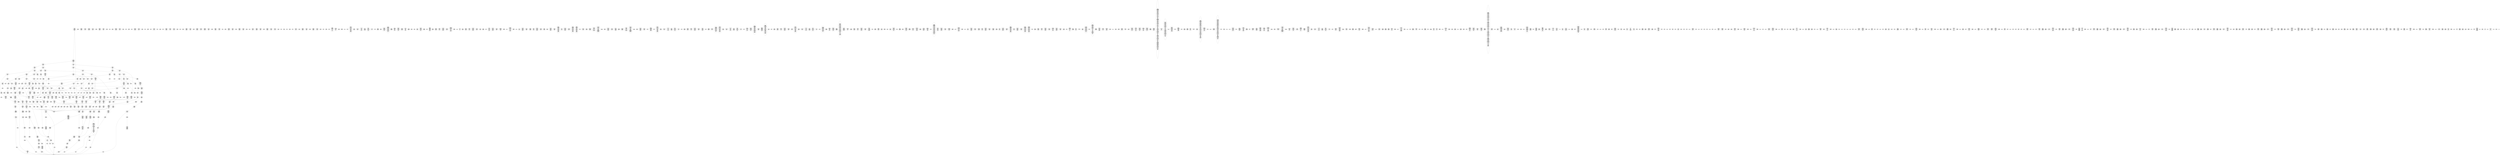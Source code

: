 /* Generated by GvGen v.1.0 (https://www.github.com/stricaud/gvgen) */

digraph G {
compound=true;
   node1 [label="[anywhere]"];
   node2 [label="# 0x0
PUSHX Data
PUSHX Data
MSTORE
PUSHX LogicData
CALLDATASIZE
LT
PUSHX Data
JUMPI
"];
   node3 [label="# 0xd
PUSHX Data
CALLDATALOAD
PUSHX BitData
SHR
PUSHX LogicData
GT
PUSHX Data
JUMPI
"];
   node4 [label="# 0x1e
PUSHX LogicData
GT
PUSHX Data
JUMPI
"];
   node5 [label="# 0x29
PUSHX LogicData
GT
PUSHX Data
JUMPI
"];
   node6 [label="# 0x34
PUSHX LogicData
EQ
PUSHX Data
JUMPI
"];
   node7 [label="# 0x3f
PUSHX LogicData
EQ
PUSHX Data
JUMPI
"];
   node8 [label="# 0x4a
PUSHX LogicData
EQ
PUSHX Data
JUMPI
"];
   node9 [label="# 0x55
PUSHX LogicData
EQ
PUSHX Data
JUMPI
"];
   node10 [label="# 0x60
PUSHX LogicData
EQ
PUSHX Data
JUMPI
"];
   node11 [label="# 0x6b
PUSHX Data
JUMP
"];
   node12 [label="# 0x6f
JUMPDEST
PUSHX LogicData
EQ
PUSHX Data
JUMPI
"];
   node13 [label="# 0x7b
PUSHX LogicData
EQ
PUSHX Data
JUMPI
"];
   node14 [label="# 0x86
PUSHX LogicData
EQ
PUSHX Data
JUMPI
"];
   node15 [label="# 0x91
PUSHX LogicData
EQ
PUSHX Data
JUMPI
"];
   node16 [label="# 0x9c
PUSHX Data
JUMP
"];
   node17 [label="# 0xa0
JUMPDEST
PUSHX LogicData
GT
PUSHX Data
JUMPI
"];
   node18 [label="# 0xac
PUSHX LogicData
EQ
PUSHX Data
JUMPI
"];
   node19 [label="# 0xb7
PUSHX LogicData
EQ
PUSHX Data
JUMPI
"];
   node20 [label="# 0xc2
PUSHX LogicData
EQ
PUSHX Data
JUMPI
"];
   node21 [label="# 0xcd
PUSHX LogicData
EQ
PUSHX Data
JUMPI
"];
   node22 [label="# 0xd8
PUSHX LogicData
EQ
PUSHX Data
JUMPI
"];
   node23 [label="# 0xe3
PUSHX Data
JUMP
"];
   node24 [label="# 0xe7
JUMPDEST
PUSHX LogicData
EQ
PUSHX Data
JUMPI
"];
   node25 [label="# 0xf3
PUSHX LogicData
EQ
PUSHX Data
JUMPI
"];
   node26 [label="# 0xfe
PUSHX LogicData
EQ
PUSHX Data
JUMPI
"];
   node27 [label="# 0x109
PUSHX LogicData
EQ
PUSHX Data
JUMPI
"];
   node28 [label="# 0x114
PUSHX Data
JUMP
"];
   node29 [label="# 0x118
JUMPDEST
PUSHX LogicData
GT
PUSHX Data
JUMPI
"];
   node30 [label="# 0x124
PUSHX LogicData
GT
PUSHX Data
JUMPI
"];
   node31 [label="# 0x12f
PUSHX LogicData
EQ
PUSHX Data
JUMPI
"];
   node32 [label="# 0x13a
PUSHX LogicData
EQ
PUSHX Data
JUMPI
"];
   node33 [label="# 0x145
PUSHX LogicData
EQ
PUSHX Data
JUMPI
"];
   node34 [label="# 0x150
PUSHX LogicData
EQ
PUSHX Data
JUMPI
"];
   node35 [label="# 0x15b
PUSHX LogicData
EQ
PUSHX Data
JUMPI
"];
   node36 [label="# 0x166
PUSHX Data
JUMP
"];
   node37 [label="# 0x16a
JUMPDEST
PUSHX LogicData
EQ
PUSHX Data
JUMPI
"];
   node38 [label="# 0x176
PUSHX LogicData
EQ
PUSHX Data
JUMPI
"];
   node39 [label="# 0x181
PUSHX LogicData
EQ
PUSHX Data
JUMPI
"];
   node40 [label="# 0x18c
PUSHX LogicData
EQ
PUSHX Data
JUMPI
"];
   node41 [label="# 0x197
PUSHX Data
JUMP
"];
   node42 [label="# 0x19b
JUMPDEST
PUSHX LogicData
GT
PUSHX Data
JUMPI
"];
   node43 [label="# 0x1a7
PUSHX LogicData
EQ
PUSHX Data
JUMPI
"];
   node44 [label="# 0x1b2
PUSHX LogicData
EQ
PUSHX Data
JUMPI
"];
   node45 [label="# 0x1bd
PUSHX LogicData
EQ
PUSHX Data
JUMPI
"];
   node46 [label="# 0x1c8
PUSHX LogicData
EQ
PUSHX Data
JUMPI
"];
   node47 [label="# 0x1d3
PUSHX LogicData
EQ
PUSHX Data
JUMPI
"];
   node48 [label="# 0x1de
PUSHX Data
JUMP
"];
   node49 [label="# 0x1e2
JUMPDEST
PUSHX LogicData
EQ
PUSHX Data
JUMPI
"];
   node50 [label="# 0x1ee
PUSHX LogicData
EQ
PUSHX Data
JUMPI
"];
   node51 [label="# 0x1f9
PUSHX LogicData
EQ
PUSHX Data
JUMPI
"];
   node52 [label="# 0x204
PUSHX LogicData
EQ
PUSHX Data
JUMPI
"];
   node53 [label="# 0x20f
JUMPDEST
PUSHX Data
REVERT
"];
   node54 [label="# 0x214
JUMPDEST
CALLVALUE
ISZERO
PUSHX Data
JUMPI
"];
   node55 [label="# 0x21c
PUSHX Data
REVERT
"];
   node56 [label="# 0x220
JUMPDEST
PUSHX Data
PUSHX ArithData
CALLDATASIZE
SUB
ADD
PUSHX Data
PUSHX Data
JUMP
"];
   node57 [label="# 0x236
JUMPDEST
PUSHX Data
JUMP
"];
   node58 [label="# 0x23b
JUMPDEST
PUSHX MemData
MLOAD
PUSHX Data
PUSHX Data
JUMP
"];
   node59 [label="# 0x248
JUMPDEST
PUSHX MemData
MLOAD
SUB
RETURN
"];
   node60 [label="# 0x251
JUMPDEST
CALLVALUE
ISZERO
PUSHX Data
JUMPI
"];
   node61 [label="# 0x259
PUSHX Data
REVERT
"];
   node62 [label="# 0x25d
JUMPDEST
PUSHX Data
PUSHX Data
JUMP
"];
   node63 [label="# 0x266
JUMPDEST
PUSHX MemData
MLOAD
PUSHX Data
PUSHX Data
JUMP
"];
   node64 [label="# 0x273
JUMPDEST
PUSHX MemData
MLOAD
SUB
RETURN
"];
   node65 [label="# 0x27c
JUMPDEST
CALLVALUE
ISZERO
PUSHX Data
JUMPI
"];
   node66 [label="# 0x284
PUSHX Data
REVERT
"];
   node67 [label="# 0x288
JUMPDEST
PUSHX Data
PUSHX ArithData
CALLDATASIZE
SUB
ADD
PUSHX Data
PUSHX Data
JUMP
"];
   node68 [label="# 0x29e
JUMPDEST
PUSHX Data
JUMP
"];
   node69 [label="# 0x2a3
JUMPDEST
PUSHX MemData
MLOAD
PUSHX Data
PUSHX Data
JUMP
"];
   node70 [label="# 0x2b0
JUMPDEST
PUSHX MemData
MLOAD
SUB
RETURN
"];
   node71 [label="# 0x2b9
JUMPDEST
CALLVALUE
ISZERO
PUSHX Data
JUMPI
"];
   node72 [label="# 0x2c1
PUSHX Data
REVERT
"];
   node73 [label="# 0x2c5
JUMPDEST
PUSHX Data
PUSHX ArithData
CALLDATASIZE
SUB
ADD
PUSHX Data
PUSHX Data
JUMP
"];
   node74 [label="# 0x2db
JUMPDEST
PUSHX Data
JUMP
"];
   node75 [label="# 0x2e0
JUMPDEST
STOP
"];
   node76 [label="# 0x2e2
JUMPDEST
CALLVALUE
ISZERO
PUSHX Data
JUMPI
"];
   node77 [label="# 0x2ea
PUSHX Data
REVERT
"];
   node78 [label="# 0x2ee
JUMPDEST
PUSHX Data
PUSHX ArithData
CALLDATASIZE
SUB
ADD
PUSHX Data
PUSHX Data
JUMP
"];
   node79 [label="# 0x304
JUMPDEST
PUSHX Data
JUMP
"];
   node80 [label="# 0x309
JUMPDEST
PUSHX MemData
MLOAD
PUSHX Data
PUSHX Data
JUMP
"];
   node81 [label="# 0x316
JUMPDEST
PUSHX MemData
MLOAD
SUB
RETURN
"];
   node82 [label="# 0x31f
JUMPDEST
CALLVALUE
ISZERO
PUSHX Data
JUMPI
"];
   node83 [label="# 0x327
PUSHX Data
REVERT
"];
   node84 [label="# 0x32b
JUMPDEST
PUSHX Data
PUSHX ArithData
CALLDATASIZE
SUB
ADD
PUSHX Data
PUSHX Data
JUMP
"];
   node85 [label="# 0x341
JUMPDEST
PUSHX Data
JUMP
"];
   node86 [label="# 0x346
JUMPDEST
STOP
"];
   node87 [label="# 0x348
JUMPDEST
CALLVALUE
ISZERO
PUSHX Data
JUMPI
"];
   node88 [label="# 0x350
PUSHX Data
REVERT
"];
   node89 [label="# 0x354
JUMPDEST
PUSHX Data
PUSHX ArithData
CALLDATASIZE
SUB
ADD
PUSHX Data
PUSHX Data
JUMP
"];
   node90 [label="# 0x36a
JUMPDEST
PUSHX Data
JUMP
"];
   node91 [label="# 0x36f
JUMPDEST
STOP
"];
   node92 [label="# 0x371
JUMPDEST
CALLVALUE
ISZERO
PUSHX Data
JUMPI
"];
   node93 [label="# 0x379
PUSHX Data
REVERT
"];
   node94 [label="# 0x37d
JUMPDEST
PUSHX Data
PUSHX Data
JUMP
"];
   node95 [label="# 0x386
JUMPDEST
PUSHX MemData
MLOAD
PUSHX Data
PUSHX Data
JUMP
"];
   node96 [label="# 0x393
JUMPDEST
PUSHX MemData
MLOAD
SUB
RETURN
"];
   node97 [label="# 0x39c
JUMPDEST
CALLVALUE
ISZERO
PUSHX Data
JUMPI
"];
   node98 [label="# 0x3a4
PUSHX Data
REVERT
"];
   node99 [label="# 0x3a8
JUMPDEST
PUSHX Data
PUSHX ArithData
CALLDATASIZE
SUB
ADD
PUSHX Data
PUSHX Data
JUMP
"];
   node100 [label="# 0x3be
JUMPDEST
PUSHX Data
JUMP
"];
   node101 [label="# 0x3c3
JUMPDEST
STOP
"];
   node102 [label="# 0x3c5
JUMPDEST
PUSHX Data
PUSHX ArithData
CALLDATASIZE
SUB
ADD
PUSHX Data
PUSHX Data
JUMP
"];
   node103 [label="# 0x3da
JUMPDEST
PUSHX Data
JUMP
"];
   node104 [label="# 0x3df
JUMPDEST
STOP
"];
   node105 [label="# 0x3e1
JUMPDEST
CALLVALUE
ISZERO
PUSHX Data
JUMPI
"];
   node106 [label="# 0x3e9
PUSHX Data
REVERT
"];
   node107 [label="# 0x3ed
JUMPDEST
PUSHX Data
PUSHX Data
JUMP
"];
   node108 [label="# 0x3f6
JUMPDEST
PUSHX MemData
MLOAD
PUSHX Data
PUSHX Data
JUMP
"];
   node109 [label="# 0x403
JUMPDEST
PUSHX MemData
MLOAD
SUB
RETURN
"];
   node110 [label="# 0x40c
JUMPDEST
CALLVALUE
ISZERO
PUSHX Data
JUMPI
"];
   node111 [label="# 0x414
PUSHX Data
REVERT
"];
   node112 [label="# 0x418
JUMPDEST
PUSHX Data
PUSHX Data
JUMP
"];
   node113 [label="# 0x421
JUMPDEST
STOP
"];
   node114 [label="# 0x423
JUMPDEST
CALLVALUE
ISZERO
PUSHX Data
JUMPI
"];
   node115 [label="# 0x42b
PUSHX Data
REVERT
"];
   node116 [label="# 0x42f
JUMPDEST
PUSHX Data
PUSHX ArithData
CALLDATASIZE
SUB
ADD
PUSHX Data
PUSHX Data
JUMP
"];
   node117 [label="# 0x445
JUMPDEST
PUSHX Data
JUMP
"];
   node118 [label="# 0x44a
JUMPDEST
STOP
"];
   node119 [label="# 0x44c
JUMPDEST
CALLVALUE
ISZERO
PUSHX Data
JUMPI
"];
   node120 [label="# 0x454
PUSHX Data
REVERT
"];
   node121 [label="# 0x458
JUMPDEST
PUSHX Data
PUSHX Data
JUMP
"];
   node122 [label="# 0x461
JUMPDEST
PUSHX MemData
MLOAD
PUSHX Data
PUSHX Data
JUMP
"];
   node123 [label="# 0x46e
JUMPDEST
PUSHX MemData
MLOAD
SUB
RETURN
"];
   node124 [label="# 0x477
JUMPDEST
CALLVALUE
ISZERO
PUSHX Data
JUMPI
"];
   node125 [label="# 0x47f
PUSHX Data
REVERT
"];
   node126 [label="# 0x483
JUMPDEST
PUSHX Data
PUSHX Data
JUMP
"];
   node127 [label="# 0x48c
JUMPDEST
PUSHX MemData
MLOAD
PUSHX Data
PUSHX Data
JUMP
"];
   node128 [label="# 0x499
JUMPDEST
PUSHX MemData
MLOAD
SUB
RETURN
"];
   node129 [label="# 0x4a2
JUMPDEST
CALLVALUE
ISZERO
PUSHX Data
JUMPI
"];
   node130 [label="# 0x4aa
PUSHX Data
REVERT
"];
   node131 [label="# 0x4ae
JUMPDEST
PUSHX Data
PUSHX ArithData
CALLDATASIZE
SUB
ADD
PUSHX Data
PUSHX Data
JUMP
"];
   node132 [label="# 0x4c4
JUMPDEST
PUSHX Data
JUMP
"];
   node133 [label="# 0x4c9
JUMPDEST
STOP
"];
   node134 [label="# 0x4cb
JUMPDEST
CALLVALUE
ISZERO
PUSHX Data
JUMPI
"];
   node135 [label="# 0x4d3
PUSHX Data
REVERT
"];
   node136 [label="# 0x4d7
JUMPDEST
PUSHX Data
PUSHX ArithData
CALLDATASIZE
SUB
ADD
PUSHX Data
PUSHX Data
JUMP
"];
   node137 [label="# 0x4ed
JUMPDEST
PUSHX Data
JUMP
"];
   node138 [label="# 0x4f2
JUMPDEST
PUSHX MemData
MLOAD
PUSHX Data
PUSHX Data
JUMP
"];
   node139 [label="# 0x4ff
JUMPDEST
PUSHX MemData
MLOAD
SUB
RETURN
"];
   node140 [label="# 0x508
JUMPDEST
CALLVALUE
ISZERO
PUSHX Data
JUMPI
"];
   node141 [label="# 0x510
PUSHX Data
REVERT
"];
   node142 [label="# 0x514
JUMPDEST
PUSHX Data
PUSHX ArithData
CALLDATASIZE
SUB
ADD
PUSHX Data
PUSHX Data
JUMP
"];
   node143 [label="# 0x52a
JUMPDEST
PUSHX Data
JUMP
"];
   node144 [label="# 0x52f
JUMPDEST
PUSHX MemData
MLOAD
PUSHX Data
PUSHX Data
JUMP
"];
   node145 [label="# 0x53c
JUMPDEST
PUSHX MemData
MLOAD
SUB
RETURN
"];
   node146 [label="# 0x545
JUMPDEST
CALLVALUE
ISZERO
PUSHX Data
JUMPI
"];
   node147 [label="# 0x54d
PUSHX Data
REVERT
"];
   node148 [label="# 0x551
JUMPDEST
PUSHX Data
PUSHX Data
JUMP
"];
   node149 [label="# 0x55a
JUMPDEST
PUSHX MemData
MLOAD
PUSHX Data
PUSHX Data
JUMP
"];
   node150 [label="# 0x567
JUMPDEST
PUSHX MemData
MLOAD
SUB
RETURN
"];
   node151 [label="# 0x570
JUMPDEST
CALLVALUE
ISZERO
PUSHX Data
JUMPI
"];
   node152 [label="# 0x578
PUSHX Data
REVERT
"];
   node153 [label="# 0x57c
JUMPDEST
PUSHX Data
PUSHX ArithData
CALLDATASIZE
SUB
ADD
PUSHX Data
PUSHX Data
JUMP
"];
   node154 [label="# 0x592
JUMPDEST
PUSHX Data
JUMP
"];
   node155 [label="# 0x597
JUMPDEST
PUSHX MemData
MLOAD
PUSHX Data
PUSHX Data
JUMP
"];
   node156 [label="# 0x5a4
JUMPDEST
PUSHX MemData
MLOAD
SUB
RETURN
"];
   node157 [label="# 0x5ad
JUMPDEST
CALLVALUE
ISZERO
PUSHX Data
JUMPI
"];
   node158 [label="# 0x5b5
PUSHX Data
REVERT
"];
   node159 [label="# 0x5b9
JUMPDEST
PUSHX Data
PUSHX Data
JUMP
"];
   node160 [label="# 0x5c2
JUMPDEST
STOP
"];
   node161 [label="# 0x5c4
JUMPDEST
CALLVALUE
ISZERO
PUSHX Data
JUMPI
"];
   node162 [label="# 0x5cc
PUSHX Data
REVERT
"];
   node163 [label="# 0x5d0
JUMPDEST
PUSHX Data
PUSHX ArithData
CALLDATASIZE
SUB
ADD
PUSHX Data
PUSHX Data
JUMP
"];
   node164 [label="# 0x5e6
JUMPDEST
PUSHX Data
JUMP
"];
   node165 [label="# 0x5eb
JUMPDEST
PUSHX MemData
MLOAD
PUSHX Data
PUSHX Data
JUMP
"];
   node166 [label="# 0x5f8
JUMPDEST
PUSHX MemData
MLOAD
SUB
RETURN
"];
   node167 [label="# 0x601
JUMPDEST
CALLVALUE
ISZERO
PUSHX Data
JUMPI
"];
   node168 [label="# 0x609
PUSHX Data
REVERT
"];
   node169 [label="# 0x60d
JUMPDEST
PUSHX Data
PUSHX ArithData
CALLDATASIZE
SUB
ADD
PUSHX Data
PUSHX Data
JUMP
"];
   node170 [label="# 0x623
JUMPDEST
PUSHX Data
JUMP
"];
   node171 [label="# 0x628
JUMPDEST
PUSHX MemData
MLOAD
PUSHX Data
PUSHX Data
JUMP
"];
   node172 [label="# 0x635
JUMPDEST
PUSHX MemData
MLOAD
SUB
RETURN
"];
   node173 [label="# 0x63e
JUMPDEST
CALLVALUE
ISZERO
PUSHX Data
JUMPI
"];
   node174 [label="# 0x646
PUSHX Data
REVERT
"];
   node175 [label="# 0x64a
JUMPDEST
PUSHX Data
PUSHX ArithData
CALLDATASIZE
SUB
ADD
PUSHX Data
PUSHX Data
JUMP
"];
   node176 [label="# 0x660
JUMPDEST
PUSHX Data
JUMP
"];
   node177 [label="# 0x665
JUMPDEST
STOP
"];
   node178 [label="# 0x667
JUMPDEST
CALLVALUE
ISZERO
PUSHX Data
JUMPI
"];
   node179 [label="# 0x66f
PUSHX Data
REVERT
"];
   node180 [label="# 0x673
JUMPDEST
PUSHX Data
PUSHX Data
JUMP
"];
   node181 [label="# 0x67c
JUMPDEST
PUSHX MemData
MLOAD
PUSHX Data
PUSHX Data
JUMP
"];
   node182 [label="# 0x689
JUMPDEST
PUSHX MemData
MLOAD
SUB
RETURN
"];
   node183 [label="# 0x692
JUMPDEST
CALLVALUE
ISZERO
PUSHX Data
JUMPI
"];
   node184 [label="# 0x69a
PUSHX Data
REVERT
"];
   node185 [label="# 0x69e
JUMPDEST
PUSHX Data
PUSHX Data
JUMP
"];
   node186 [label="# 0x6a7
JUMPDEST
PUSHX MemData
MLOAD
PUSHX Data
PUSHX Data
JUMP
"];
   node187 [label="# 0x6b4
JUMPDEST
PUSHX MemData
MLOAD
SUB
RETURN
"];
   node188 [label="# 0x6bd
JUMPDEST
CALLVALUE
ISZERO
PUSHX Data
JUMPI
"];
   node189 [label="# 0x6c5
PUSHX Data
REVERT
"];
   node190 [label="# 0x6c9
JUMPDEST
PUSHX Data
PUSHX ArithData
CALLDATASIZE
SUB
ADD
PUSHX Data
PUSHX Data
JUMP
"];
   node191 [label="# 0x6df
JUMPDEST
PUSHX Data
JUMP
"];
   node192 [label="# 0x6e4
JUMPDEST
PUSHX MemData
MLOAD
PUSHX Data
PUSHX Data
JUMP
"];
   node193 [label="# 0x6f1
JUMPDEST
PUSHX MemData
MLOAD
SUB
RETURN
"];
   node194 [label="# 0x6fa
JUMPDEST
CALLVALUE
ISZERO
PUSHX Data
JUMPI
"];
   node195 [label="# 0x702
PUSHX Data
REVERT
"];
   node196 [label="# 0x706
JUMPDEST
PUSHX Data
PUSHX Data
JUMP
"];
   node197 [label="# 0x70f
JUMPDEST
PUSHX MemData
MLOAD
PUSHX Data
PUSHX Data
JUMP
"];
   node198 [label="# 0x71c
JUMPDEST
PUSHX MemData
MLOAD
SUB
RETURN
"];
   node199 [label="# 0x725
JUMPDEST
CALLVALUE
ISZERO
PUSHX Data
JUMPI
"];
   node200 [label="# 0x72d
PUSHX Data
REVERT
"];
   node201 [label="# 0x731
JUMPDEST
PUSHX Data
PUSHX ArithData
CALLDATASIZE
SUB
ADD
PUSHX Data
PUSHX Data
JUMP
"];
   node202 [label="# 0x747
JUMPDEST
PUSHX Data
JUMP
"];
   node203 [label="# 0x74c
JUMPDEST
STOP
"];
   node204 [label="# 0x74e
JUMPDEST
CALLVALUE
ISZERO
PUSHX Data
JUMPI
"];
   node205 [label="# 0x756
PUSHX Data
REVERT
"];
   node206 [label="# 0x75a
JUMPDEST
PUSHX Data
PUSHX ArithData
CALLDATASIZE
SUB
ADD
PUSHX Data
PUSHX Data
JUMP
"];
   node207 [label="# 0x770
JUMPDEST
PUSHX Data
JUMP
"];
   node208 [label="# 0x775
JUMPDEST
STOP
"];
   node209 [label="# 0x777
JUMPDEST
CALLVALUE
ISZERO
PUSHX Data
JUMPI
"];
   node210 [label="# 0x77f
PUSHX Data
REVERT
"];
   node211 [label="# 0x783
JUMPDEST
PUSHX Data
PUSHX ArithData
CALLDATASIZE
SUB
ADD
PUSHX Data
PUSHX Data
JUMP
"];
   node212 [label="# 0x799
JUMPDEST
PUSHX Data
JUMP
"];
   node213 [label="# 0x79e
JUMPDEST
STOP
"];
   node214 [label="# 0x7a0
JUMPDEST
CALLVALUE
ISZERO
PUSHX Data
JUMPI
"];
   node215 [label="# 0x7a8
PUSHX Data
REVERT
"];
   node216 [label="# 0x7ac
JUMPDEST
PUSHX Data
PUSHX Data
JUMP
"];
   node217 [label="# 0x7b5
JUMPDEST
PUSHX MemData
MLOAD
PUSHX Data
PUSHX Data
JUMP
"];
   node218 [label="# 0x7c2
JUMPDEST
PUSHX MemData
MLOAD
SUB
RETURN
"];
   node219 [label="# 0x7cb
JUMPDEST
CALLVALUE
ISZERO
PUSHX Data
JUMPI
"];
   node220 [label="# 0x7d3
PUSHX Data
REVERT
"];
   node221 [label="# 0x7d7
JUMPDEST
PUSHX Data
PUSHX ArithData
CALLDATASIZE
SUB
ADD
PUSHX Data
PUSHX Data
JUMP
"];
   node222 [label="# 0x7ed
JUMPDEST
PUSHX Data
JUMP
"];
   node223 [label="# 0x7f2
JUMPDEST
PUSHX MemData
MLOAD
PUSHX Data
PUSHX Data
JUMP
"];
   node224 [label="# 0x7ff
JUMPDEST
PUSHX MemData
MLOAD
SUB
RETURN
"];
   node225 [label="# 0x808
JUMPDEST
CALLVALUE
ISZERO
PUSHX Data
JUMPI
"];
   node226 [label="# 0x810
PUSHX Data
REVERT
"];
   node227 [label="# 0x814
JUMPDEST
PUSHX Data
PUSHX ArithData
CALLDATASIZE
SUB
ADD
PUSHX Data
PUSHX Data
JUMP
"];
   node228 [label="# 0x82a
JUMPDEST
PUSHX Data
JUMP
"];
   node229 [label="# 0x82f
JUMPDEST
PUSHX MemData
MLOAD
PUSHX Data
PUSHX Data
JUMP
"];
   node230 [label="# 0x83c
JUMPDEST
PUSHX MemData
MLOAD
SUB
RETURN
"];
   node231 [label="# 0x845
JUMPDEST
PUSHX Data
PUSHX ArithData
CALLDATASIZE
SUB
ADD
PUSHX Data
PUSHX Data
JUMP
"];
   node232 [label="# 0x85a
JUMPDEST
PUSHX Data
JUMP
"];
   node233 [label="# 0x85f
JUMPDEST
STOP
"];
   node234 [label="# 0x861
JUMPDEST
CALLVALUE
ISZERO
PUSHX Data
JUMPI
"];
   node235 [label="# 0x869
PUSHX Data
REVERT
"];
   node236 [label="# 0x86d
JUMPDEST
PUSHX Data
PUSHX ArithData
CALLDATASIZE
SUB
ADD
PUSHX Data
PUSHX Data
JUMP
"];
   node237 [label="# 0x883
JUMPDEST
PUSHX Data
JUMP
"];
   node238 [label="# 0x888
JUMPDEST
STOP
"];
   node239 [label="# 0x88a
JUMPDEST
PUSHX Data
PUSHX BitData
PUSHX BitData
NOT
AND
PUSHX BitData
NOT
AND
EQ
PUSHX Data
JUMPI
"];
   node240 [label="# 0x8f3
PUSHX BitData
PUSHX BitData
NOT
AND
PUSHX BitData
NOT
AND
EQ
"];
   node241 [label="# 0x955
JUMPDEST
PUSHX Data
JUMPI
"];
   node242 [label="# 0x95b
PUSHX Data
PUSHX Data
JUMP
"];
   node243 [label="# 0x964
JUMPDEST
"];
   node244 [label="# 0x965
JUMPDEST
JUMP
"];
   node245 [label="# 0x96c
JUMPDEST
PUSHX Data
PUSHX StorData
SLOAD
PUSHX Data
PUSHX Data
JUMP
"];
   node246 [label="# 0x97b
JUMPDEST
PUSHX ArithData
ADD
PUSHX ArithData
DIV
MUL
PUSHX ArithData
ADD
PUSHX MemData
MLOAD
ADD
PUSHX Data
MSTORE
MSTORE
PUSHX ArithData
ADD
SLOAD
PUSHX Data
PUSHX Data
JUMP
"];
   node247 [label="# 0x9a7
JUMPDEST
ISZERO
PUSHX Data
JUMPI
"];
   node248 [label="# 0x9ae
PUSHX LogicData
LT
PUSHX Data
JUMPI
"];
   node249 [label="# 0x9b6
PUSHX ArithData
SLOAD
DIV
MUL
MSTORE
PUSHX ArithData
ADD
PUSHX Data
JUMP
"];
   node250 [label="# 0x9c9
JUMPDEST
ADD
PUSHX Data
MSTORE
PUSHX Data
PUSHX Data
SHA3
"];
   node251 [label="# 0x9d7
JUMPDEST
SLOAD
MSTORE
PUSHX ArithData
ADD
PUSHX ArithData
ADD
GT
PUSHX Data
JUMPI
"];
   node252 [label="# 0x9eb
SUB
PUSHX BitData
AND
ADD
"];
   node253 [label="# 0x9f4
JUMPDEST
JUMP
"];
   node254 [label="# 0x9fe
JUMPDEST
PUSHX Data
PUSHX Data
PUSHX Data
JUMP
"];
   node255 [label="# 0xa09
JUMPDEST
PUSHX Data
JUMPI
"];
   node256 [label="# 0xa0e
PUSHX MemData
MLOAD
PUSHX Data
MSTORE
PUSHX ArithData
ADD
PUSHX MemData
MLOAD
SUB
REVERT
"];
   node257 [label="# 0xa3f
JUMPDEST
PUSHX Data
PUSHX ArithData
MSTORE
PUSHX ArithData
ADD
MSTORE
PUSHX ArithData
ADD
PUSHX Data
SHA3
PUSHX ArithData
SLOAD
PUSHX ArithData
EXP
DIV
PUSHX BitData
AND
JUMP
"];
   node258 [label="# 0xa7a
JUMPDEST
PUSHX Data
PUSHX Data
PUSHX Data
JUMP
"];
   node259 [label="# 0xa85
JUMPDEST
PUSHX BitData
AND
PUSHX BitData
AND
EQ
ISZERO
PUSHX Data
JUMPI
"];
   node260 [label="# 0xabc
PUSHX MemData
MLOAD
PUSHX Data
MSTORE
PUSHX ArithData
ADD
PUSHX MemData
MLOAD
SUB
REVERT
"];
   node261 [label="# 0xaed
JUMPDEST
PUSHX BitData
AND
PUSHX Data
PUSHX Data
JUMP
"];
   node262 [label="# 0xb0c
JUMPDEST
PUSHX BitData
AND
EQ
ISZERO
ISZERO
PUSHX Data
JUMPI
"];
   node263 [label="# 0xb2b
PUSHX Data
PUSHX Data
PUSHX Data
JUMP
"];
   node264 [label="# 0xb37
JUMPDEST
PUSHX Data
JUMP
"];
   node265 [label="# 0xb3c
JUMPDEST
ISZERO
"];
   node266 [label="# 0xb3e
JUMPDEST
ISZERO
PUSHX Data
JUMPI
"];
   node267 [label="# 0xb44
PUSHX MemData
MLOAD
PUSHX Data
MSTORE
PUSHX ArithData
ADD
PUSHX MemData
MLOAD
SUB
REVERT
"];
   node268 [label="# 0xb75
JUMPDEST
PUSHX Data
PUSHX Data
JUMP
"];
   node269 [label="# 0xb80
JUMPDEST
JUMP
"];
   node270 [label="# 0xb85
JUMPDEST
PUSHX Data
PUSHX Data
MSTORE
PUSHX Data
MSTORE
PUSHX Data
PUSHX Data
SHA3
PUSHX Data
SLOAD
JUMP
"];
   node271 [label="# 0xb9d
JUMPDEST
PUSHX Data
PUSHX Data
JUMP
"];
   node272 [label="# 0xba5
JUMPDEST
PUSHX BitData
AND
PUSHX Data
PUSHX Data
JUMP
"];
   node273 [label="# 0xbc3
JUMPDEST
PUSHX BitData
AND
EQ
PUSHX Data
JUMPI
"];
   node274 [label="# 0xbdf
PUSHX MemData
MLOAD
PUSHX Data
MSTORE
PUSHX ArithData
ADD
PUSHX Data
PUSHX Data
JUMP
"];
   node275 [label="# 0xc10
JUMPDEST
PUSHX MemData
MLOAD
SUB
REVERT
"];
   node276 [label="# 0xc19
JUMPDEST
PUSHX StorData
PUSHX ArithData
PUSHX ArithData
EXP
SLOAD
PUSHX ArithData
MUL
NOT
AND
PUSHX LogicData
GT
ISZERO
PUSHX Data
JUMPI
"];
   node277 [label="# 0xc36
PUSHX Data
PUSHX Data
JUMP
"];
   node278 [label="# 0xc3d
JUMPDEST
"];
   node279 [label="# 0xc3e
JUMPDEST
MUL
OR
SSTORE
JUMP
"];
   node280 [label="# 0xc46
JUMPDEST
PUSHX Data
PUSHX Data
JUMP
"];
   node281 [label="# 0xc4e
JUMPDEST
PUSHX BitData
AND
PUSHX Data
PUSHX Data
JUMP
"];
   node282 [label="# 0xc6c
JUMPDEST
PUSHX BitData
AND
EQ
PUSHX Data
JUMPI
"];
   node283 [label="# 0xc88
PUSHX MemData
MLOAD
PUSHX Data
MSTORE
PUSHX ArithData
ADD
PUSHX Data
PUSHX Data
JUMP
"];
   node284 [label="# 0xcb9
JUMPDEST
PUSHX MemData
MLOAD
SUB
REVERT
"];
   node285 [label="# 0xcc2
JUMPDEST
PUSHX Data
SSTORE
JUMP
"];
   node286 [label="# 0xccc
JUMPDEST
PUSHX Data
PUSHX Data
PUSHX Data
JUMP
"];
   node287 [label="# 0xcd6
JUMPDEST
PUSHX StorData
SLOAD
PUSHX StorData
SLOAD
SUB
SUB
JUMP
"];
   node288 [label="# 0xce3
JUMPDEST
PUSHX Data
PUSHX Data
JUMP
"];
   node289 [label="# 0xcee
JUMPDEST
JUMP
"];
   node290 [label="# 0xcf3
JUMPDEST
CALLER
PUSHX BitData
AND
ORIGIN
PUSHX BitData
AND
EQ
PUSHX Data
JUMPI
"];
   node291 [label="# 0xd27
PUSHX MemData
MLOAD
PUSHX Data
MSTORE
PUSHX ArithData
ADD
PUSHX Data
PUSHX Data
JUMP
"];
   node292 [label="# 0xd58
JUMPDEST
PUSHX MemData
MLOAD
SUB
REVERT
"];
   node293 [label="# 0xd61
JUMPDEST
PUSHX LogicData
PUSHX LogicData
GT
ISZERO
PUSHX Data
JUMPI
"];
   node294 [label="# 0xd6d
PUSHX Data
PUSHX Data
JUMP
"];
   node295 [label="# 0xd74
JUMPDEST
"];
   node296 [label="# 0xd75
JUMPDEST
PUSHX StorData
PUSHX ArithData
SLOAD
PUSHX ArithData
EXP
DIV
PUSHX BitData
AND
PUSHX LogicData
GT
ISZERO
PUSHX Data
JUMPI
"];
   node297 [label="# 0xd8f
PUSHX Data
PUSHX Data
JUMP
"];
   node298 [label="# 0xd96
JUMPDEST
"];
   node299 [label="# 0xd97
JUMPDEST
EQ
PUSHX Data
JUMPI
"];
   node300 [label="# 0xd9d
PUSHX MemData
MLOAD
PUSHX Data
MSTORE
PUSHX ArithData
ADD
PUSHX Data
PUSHX Data
JUMP
"];
   node301 [label="# 0xdce
JUMPDEST
PUSHX MemData
MLOAD
SUB
REVERT
"];
   node302 [label="# 0xdd7
JUMPDEST
PUSHX StorData
SLOAD
PUSHX Data
PUSHX Data
JUMP
"];
   node303 [label="# 0xde5
JUMPDEST
CALLVALUE
LT
ISZERO
PUSHX Data
JUMPI
"];
   node304 [label="# 0xded
PUSHX MemData
MLOAD
PUSHX Data
MSTORE
PUSHX ArithData
ADD
PUSHX Data
PUSHX Data
JUMP
"];
   node305 [label="# 0xe1e
JUMPDEST
PUSHX MemData
MLOAD
SUB
REVERT
"];
   node306 [label="# 0xe27
JUMPDEST
PUSHX Data
CALLER
PUSHX Data
JUMP
"];
   node307 [label="# 0xe33
JUMPDEST
PUSHX Data
JUMPI
"];
   node308 [label="# 0xe38
PUSHX MemData
MLOAD
PUSHX Data
MSTORE
PUSHX ArithData
ADD
PUSHX Data
PUSHX Data
JUMP
"];
   node309 [label="# 0xe69
JUMPDEST
PUSHX MemData
MLOAD
SUB
REVERT
"];
   node310 [label="# 0xe72
JUMPDEST
PUSHX Data
PUSHX ArithData
CALLER
PUSHX BitData
AND
PUSHX BitData
AND
MSTORE
PUSHX ArithData
ADD
MSTORE
PUSHX ArithData
ADD
PUSHX Data
SHA3
SLOAD
PUSHX Data
PUSHX Data
JUMP
"];
   node311 [label="# 0xebe
JUMPDEST
GT
ISZERO
PUSHX Data
JUMPI
"];
   node312 [label="# 0xec5
PUSHX MemData
MLOAD
PUSHX Data
MSTORE
PUSHX ArithData
ADD
PUSHX Data
PUSHX Data
JUMP
"];
   node313 [label="# 0xef6
JUMPDEST
PUSHX MemData
MLOAD
SUB
REVERT
"];
   node314 [label="# 0xeff
JUMPDEST
PUSHX Data
PUSHX ArithData
CALLER
PUSHX BitData
AND
PUSHX BitData
AND
MSTORE
PUSHX ArithData
ADD
MSTORE
PUSHX ArithData
ADD
PUSHX Data
SHA3
SLOAD
PUSHX Data
PUSHX Data
JUMP
"];
   node315 [label="# 0xf4a
JUMPDEST
PUSHX Data
PUSHX ArithData
CALLER
PUSHX BitData
AND
PUSHX BitData
AND
MSTORE
PUSHX ArithData
ADD
MSTORE
PUSHX ArithData
ADD
PUSHX Data
SHA3
SSTORE
PUSHX Data
CALLER
PUSHX Data
JUMP
"];
   node316 [label="# 0xf97
JUMPDEST
JUMP
"];
   node317 [label="# 0xf9d
JUMPDEST
PUSHX StorData
SLOAD
JUMP
"];
   node318 [label="# 0xfa3
JUMPDEST
PUSHX Data
PUSHX Data
JUMP
"];
   node319 [label="# 0xfab
JUMPDEST
PUSHX BitData
AND
PUSHX Data
PUSHX Data
JUMP
"];
   node320 [label="# 0xfc9
JUMPDEST
PUSHX BitData
AND
EQ
PUSHX Data
JUMPI
"];
   node321 [label="# 0xfe5
PUSHX MemData
MLOAD
PUSHX Data
MSTORE
PUSHX ArithData
ADD
PUSHX Data
PUSHX Data
JUMP
"];
   node322 [label="# 0x1016
JUMPDEST
PUSHX MemData
MLOAD
SUB
REVERT
"];
   node323 [label="# 0x101f
JUMPDEST
PUSHX Data
SELFBALANCE
PUSHX Data
PUSHX BitData
PUSHX Data
PUSHX Data
PUSHX Data
PUSHX BitData
AND
PUSHX Data
PUSHX Data
PUSHX Data
PUSHX Data
JUMP
"];
   node324 [label="# 0x1080
JUMPDEST
PUSHX Data
PUSHX Data
JUMP
"];
   node325 [label="# 0x108a
JUMPDEST
PUSHX MemData
MLOAD
PUSHX Data
PUSHX Data
JUMP
"];
   node326 [label="# 0x1096
JUMPDEST
PUSHX Data
PUSHX MemData
MLOAD
SUB
GAS
CALL
RETURNDATASIZE
PUSHX LogicData
EQ
PUSHX Data
JUMPI
"];
   node327 [label="# 0x10b2
PUSHX MemData
MLOAD
PUSHX BitData
NOT
PUSHX ArithData
RETURNDATASIZE
ADD
AND
ADD
PUSHX Data
MSTORE
RETURNDATASIZE
MSTORE
RETURNDATASIZE
PUSHX Data
PUSHX ArithData
ADD
RETURNDATACOPY
PUSHX Data
JUMP
"];
   node328 [label="# 0x10d3
JUMPDEST
PUSHX Data
"];
   node329 [label="# 0x10d8
JUMPDEST
PUSHX Data
JUMPI
"];
   node330 [label="# 0x10e4
PUSHX MemData
MLOAD
PUSHX Data
MSTORE
PUSHX ArithData
ADD
PUSHX Data
PUSHX Data
JUMP
"];
   node331 [label="# 0x1115
JUMPDEST
PUSHX MemData
MLOAD
SUB
REVERT
"];
   node332 [label="# 0x111e
JUMPDEST
PUSHX BitData
AND
PUSHX Data
PUSHX Data
PUSHX Data
PUSHX Data
JUMP
"];
   node333 [label="# 0x1145
JUMPDEST
PUSHX Data
PUSHX Data
JUMP
"];
   node334 [label="# 0x114f
JUMPDEST
PUSHX MemData
MLOAD
PUSHX Data
PUSHX Data
JUMP
"];
   node335 [label="# 0x115b
JUMPDEST
PUSHX Data
PUSHX MemData
MLOAD
SUB
GAS
CALL
RETURNDATASIZE
PUSHX LogicData
EQ
PUSHX Data
JUMPI
"];
   node336 [label="# 0x1177
PUSHX MemData
MLOAD
PUSHX BitData
NOT
PUSHX ArithData
RETURNDATASIZE
ADD
AND
ADD
PUSHX Data
MSTORE
RETURNDATASIZE
MSTORE
RETURNDATASIZE
PUSHX Data
PUSHX ArithData
ADD
RETURNDATACOPY
PUSHX Data
JUMP
"];
   node337 [label="# 0x1198
JUMPDEST
PUSHX Data
"];
   node338 [label="# 0x119d
JUMPDEST
PUSHX Data
JUMPI
"];
   node339 [label="# 0x11a9
PUSHX MemData
MLOAD
PUSHX Data
MSTORE
PUSHX ArithData
ADD
PUSHX Data
PUSHX Data
JUMP
"];
   node340 [label="# 0x11da
JUMPDEST
PUSHX MemData
MLOAD
SUB
REVERT
"];
   node341 [label="# 0x11e3
JUMPDEST
JUMP
"];
   node342 [label="# 0x11e9
JUMPDEST
PUSHX Data
PUSHX MemData
MLOAD
PUSHX ArithData
ADD
PUSHX Data
MSTORE
PUSHX Data
MSTORE
PUSHX Data
JUMP
"];
   node343 [label="# 0x1204
JUMPDEST
JUMP
"];
   node344 [label="# 0x1209
JUMPDEST
PUSHX StorData
SLOAD
PUSHX Data
PUSHX Data
JUMP
"];
   node345 [label="# 0x1216
JUMPDEST
PUSHX ArithData
ADD
PUSHX ArithData
DIV
MUL
PUSHX ArithData
ADD
PUSHX MemData
MLOAD
ADD
PUSHX Data
MSTORE
MSTORE
PUSHX ArithData
ADD
SLOAD
PUSHX Data
PUSHX Data
JUMP
"];
   node346 [label="# 0x1242
JUMPDEST
ISZERO
PUSHX Data
JUMPI
"];
   node347 [label="# 0x1249
PUSHX LogicData
LT
PUSHX Data
JUMPI
"];
   node348 [label="# 0x1251
PUSHX ArithData
SLOAD
DIV
MUL
MSTORE
PUSHX ArithData
ADD
PUSHX Data
JUMP
"];
   node349 [label="# 0x1264
JUMPDEST
ADD
PUSHX Data
MSTORE
PUSHX Data
PUSHX Data
SHA3
"];
   node350 [label="# 0x1272
JUMPDEST
SLOAD
MSTORE
PUSHX ArithData
ADD
PUSHX ArithData
ADD
GT
PUSHX Data
JUMPI
"];
   node351 [label="# 0x1286
SUB
PUSHX BitData
AND
ADD
"];
   node352 [label="# 0x128f
JUMPDEST
JUMP
"];
   node353 [label="# 0x1297
JUMPDEST
PUSHX StorData
SLOAD
JUMP
"];
   node354 [label="# 0x129d
JUMPDEST
PUSHX Data
PUSHX Data
JUMP
"];
   node355 [label="# 0x12a5
JUMPDEST
PUSHX BitData
AND
PUSHX Data
PUSHX Data
JUMP
"];
   node356 [label="# 0x12c3
JUMPDEST
PUSHX BitData
AND
EQ
PUSHX Data
JUMPI
"];
   node357 [label="# 0x12df
PUSHX MemData
MLOAD
PUSHX Data
MSTORE
PUSHX ArithData
ADD
PUSHX Data
PUSHX Data
JUMP
"];
   node358 [label="# 0x1310
JUMPDEST
PUSHX MemData
MLOAD
SUB
REVERT
"];
   node359 [label="# 0x1319
JUMPDEST
PUSHX Data
MLOAD
PUSHX ArithData
ADD
PUSHX Data
PUSHX Data
JUMP
"];
   node360 [label="# 0x132f
JUMPDEST
JUMP
"];
   node361 [label="# 0x1333
JUMPDEST
PUSHX Data
PUSHX Data
PUSHX Data
JUMP
"];
   node362 [label="# 0x133e
JUMPDEST
PUSHX ArithData
ADD
MLOAD
JUMP
"];
   node363 [label="# 0x1349
JUMPDEST
PUSHX Data
PUSHX Data
PUSHX ArithData
PUSHX BitData
AND
PUSHX BitData
AND
MSTORE
PUSHX ArithData
ADD
MSTORE
PUSHX ArithData
ADD
PUSHX Data
SHA3
SLOAD
JUMP
"];
   node364 [label="# 0x1392
JUMPDEST
PUSHX StorData
SLOAD
PUSHX Data
PUSHX Data
JUMP
"];
   node365 [label="# 0x139f
JUMPDEST
PUSHX ArithData
ADD
PUSHX ArithData
DIV
MUL
PUSHX ArithData
ADD
PUSHX MemData
MLOAD
ADD
PUSHX Data
MSTORE
MSTORE
PUSHX ArithData
ADD
SLOAD
PUSHX Data
PUSHX Data
JUMP
"];
   node366 [label="# 0x13cb
JUMPDEST
ISZERO
PUSHX Data
JUMPI
"];
   node367 [label="# 0x13d2
PUSHX LogicData
LT
PUSHX Data
JUMPI
"];
   node368 [label="# 0x13da
PUSHX ArithData
SLOAD
DIV
MUL
MSTORE
PUSHX ArithData
ADD
PUSHX Data
JUMP
"];
   node369 [label="# 0x13ed
JUMPDEST
ADD
PUSHX Data
MSTORE
PUSHX Data
PUSHX Data
SHA3
"];
   node370 [label="# 0x13fb
JUMPDEST
SLOAD
MSTORE
PUSHX ArithData
ADD
PUSHX ArithData
ADD
GT
PUSHX Data
JUMPI
"];
   node371 [label="# 0x140f
SUB
PUSHX BitData
AND
ADD
"];
   node372 [label="# 0x1418
JUMPDEST
JUMP
"];
   node373 [label="# 0x1420
JUMPDEST
PUSHX BitData
PUSHX BitData
AND
PUSHX BitData
AND
EQ
ISZERO
PUSHX Data
JUMPI
"];
   node374 [label="# 0x1457
PUSHX MemData
MLOAD
PUSHX Data
MSTORE
PUSHX ArithData
ADD
PUSHX MemData
MLOAD
SUB
REVERT
"];
   node375 [label="# 0x1488
JUMPDEST
PUSHX Data
PUSHX ArithData
PUSHX BitData
AND
PUSHX BitData
AND
MSTORE
PUSHX ArithData
ADD
MSTORE
PUSHX ArithData
ADD
PUSHX Data
SHA3
PUSHX ArithData
ADD
PUSHX ArithData
SLOAD
PUSHX ArithData
EXP
DIV
PUSHX BitData
AND
PUSHX BitData
AND
JUMP
"];
   node376 [label="# 0x14f0
JUMPDEST
PUSHX Data
PUSHX Data
JUMP
"];
   node377 [label="# 0x14f8
JUMPDEST
PUSHX BitData
AND
PUSHX Data
PUSHX Data
JUMP
"];
   node378 [label="# 0x1516
JUMPDEST
PUSHX BitData
AND
EQ
PUSHX Data
JUMPI
"];
   node379 [label="# 0x1532
PUSHX MemData
MLOAD
PUSHX Data
MSTORE
PUSHX ArithData
ADD
PUSHX Data
PUSHX Data
JUMP
"];
   node380 [label="# 0x1563
JUMPDEST
PUSHX MemData
MLOAD
SUB
REVERT
"];
   node381 [label="# 0x156c
JUMPDEST
PUSHX Data
PUSHX Data
PUSHX Data
JUMP
"];
   node382 [label="# 0x1576
JUMPDEST
JUMP
"];
   node383 [label="# 0x1578
JUMPDEST
PUSHX Data
PUSHX Data
MSTORE
PUSHX Data
MSTORE
PUSHX Data
PUSHX Data
SHA3
PUSHX Data
SLOAD
JUMP
"];
   node384 [label="# 0x1590
JUMPDEST
PUSHX Data
PUSHX Data
PUSHX ArithData
MUL
PUSHX ArithData
ADD
PUSHX MemData
MLOAD
ADD
PUSHX Data
MSTORE
MSTORE
PUSHX ArithData
ADD
PUSHX ArithData
MUL
CALLDATACOPY
PUSHX Data
ADD
MSTORE
PUSHX BitData
NOT
PUSHX ArithData
ADD
AND
ADD
PUSHX StorData
SLOAD
PUSHX Data
PUSHX Data
JUMP
"];
   node385 [label="# 0x15e4
JUMPDEST
PUSHX Data
JUMP
"];
   node386 [label="# 0x15e9
JUMPDEST
JUMP
"];
   node387 [label="# 0x15f3
JUMPDEST
PUSHX Data
PUSHX Data
JUMP
"];
   node388 [label="# 0x15fb
JUMPDEST
PUSHX BitData
AND
PUSHX Data
PUSHX Data
JUMP
"];
   node389 [label="# 0x1619
JUMPDEST
PUSHX BitData
AND
EQ
PUSHX Data
JUMPI
"];
   node390 [label="# 0x1635
PUSHX MemData
MLOAD
PUSHX Data
MSTORE
PUSHX ArithData
ADD
PUSHX Data
PUSHX Data
JUMP
"];
   node391 [label="# 0x1666
JUMPDEST
PUSHX MemData
MLOAD
SUB
REVERT
"];
   node392 [label="# 0x166f
JUMPDEST
PUSHX Data
SSTORE
JUMP
"];
   node393 [label="# 0x1679
JUMPDEST
PUSHX Data
PUSHX StorData
PUSHX ArithData
SLOAD
PUSHX ArithData
EXP
DIV
PUSHX BitData
AND
JUMP
"];
   node394 [label="# 0x16a3
JUMPDEST
PUSHX Data
PUSHX StorData
SLOAD
PUSHX Data
PUSHX Data
JUMP
"];
   node395 [label="# 0x16b2
JUMPDEST
PUSHX ArithData
ADD
PUSHX ArithData
DIV
MUL
PUSHX ArithData
ADD
PUSHX MemData
MLOAD
ADD
PUSHX Data
MSTORE
MSTORE
PUSHX ArithData
ADD
SLOAD
PUSHX Data
PUSHX Data
JUMP
"];
   node396 [label="# 0x16de
JUMPDEST
ISZERO
PUSHX Data
JUMPI
"];
   node397 [label="# 0x16e5
PUSHX LogicData
LT
PUSHX Data
JUMPI
"];
   node398 [label="# 0x16ed
PUSHX ArithData
SLOAD
DIV
MUL
MSTORE
PUSHX ArithData
ADD
PUSHX Data
JUMP
"];
   node399 [label="# 0x1700
JUMPDEST
ADD
PUSHX Data
MSTORE
PUSHX Data
PUSHX Data
SHA3
"];
   node400 [label="# 0x170e
JUMPDEST
SLOAD
MSTORE
PUSHX ArithData
ADD
PUSHX ArithData
ADD
GT
PUSHX Data
JUMPI
"];
   node401 [label="# 0x1722
SUB
PUSHX BitData
AND
ADD
"];
   node402 [label="# 0x172b
JUMPDEST
JUMP
"];
   node403 [label="# 0x1735
JUMPDEST
PUSHX Data
PUSHX Data
PUSHX ArithData
PUSHX BitData
AND
PUSHX BitData
AND
MSTORE
PUSHX ArithData
ADD
MSTORE
PUSHX ArithData
ADD
PUSHX Data
SHA3
SLOAD
JUMP
"];
   node404 [label="# 0x177e
JUMPDEST
PUSHX StorData
SLOAD
JUMP
"];
   node405 [label="# 0x1784
JUMPDEST
PUSHX Data
PUSHX Data
JUMP
"];
   node406 [label="# 0x178c
JUMPDEST
PUSHX BitData
AND
PUSHX BitData
AND
EQ
ISZERO
PUSHX Data
JUMPI
"];
   node407 [label="# 0x17c0
PUSHX MemData
MLOAD
PUSHX Data
MSTORE
PUSHX ArithData
ADD
PUSHX MemData
MLOAD
SUB
REVERT
"];
   node408 [label="# 0x17f1
JUMPDEST
PUSHX Data
PUSHX Data
PUSHX Data
PUSHX Data
JUMP
"];
   node409 [label="# 0x17fe
JUMPDEST
PUSHX BitData
AND
PUSHX BitData
AND
MSTORE
PUSHX ArithData
ADD
MSTORE
PUSHX ArithData
ADD
PUSHX Data
SHA3
PUSHX ArithData
PUSHX BitData
AND
PUSHX BitData
AND
MSTORE
PUSHX ArithData
ADD
MSTORE
PUSHX ArithData
ADD
PUSHX Data
SHA3
PUSHX ArithData
PUSHX ArithData
EXP
SLOAD
PUSHX ArithData
MUL
NOT
AND
ISZERO
ISZERO
MUL
OR
SSTORE
PUSHX BitData
AND
PUSHX Data
PUSHX Data
JUMP
"];
   node410 [label="# 0x18ab
JUMPDEST
PUSHX BitData
AND
PUSHX Data
PUSHX MemData
MLOAD
PUSHX Data
PUSHX Data
JUMP
"];
   node411 [label="# 0x18f0
JUMPDEST
PUSHX MemData
MLOAD
SUB
LOGX
JUMP
"];
   node412 [label="# 0x18fc
JUMPDEST
PUSHX Data
PUSHX Data
JUMP
"];
   node413 [label="# 0x1904
JUMPDEST
PUSHX BitData
AND
PUSHX Data
PUSHX Data
JUMP
"];
   node414 [label="# 0x1922
JUMPDEST
PUSHX BitData
AND
EQ
PUSHX Data
JUMPI
"];
   node415 [label="# 0x193e
PUSHX MemData
MLOAD
PUSHX Data
MSTORE
PUSHX ArithData
ADD
PUSHX Data
PUSHX Data
JUMP
"];
   node416 [label="# 0x196f
JUMPDEST
PUSHX MemData
MLOAD
SUB
REVERT
"];
   node417 [label="# 0x1978
JUMPDEST
PUSHX Data
SSTORE
PUSHX Data
MLOAD
PUSHX ArithData
ADD
PUSHX Data
PUSHX Data
JUMP
"];
   node418 [label="# 0x1995
JUMPDEST
JUMP
"];
   node419 [label="# 0x199a
JUMPDEST
PUSHX Data
PUSHX Data
JUMP
"];
   node420 [label="# 0x19a5
JUMPDEST
PUSHX Data
PUSHX BitData
AND
PUSHX Data
JUMP
"];
   node421 [label="# 0x19c4
JUMPDEST
ISZERO
PUSHX Data
JUMPI
"];
   node422 [label="# 0x19cb
PUSHX Data
PUSHX Data
JUMP
"];
   node423 [label="# 0x19d7
JUMPDEST
ISZERO
"];
   node424 [label="# 0x19d9
JUMPDEST
ISZERO
PUSHX Data
JUMPI
"];
   node425 [label="# 0x19df
PUSHX MemData
MLOAD
PUSHX Data
MSTORE
PUSHX ArithData
ADD
PUSHX MemData
MLOAD
SUB
REVERT
"];
   node426 [label="# 0x1a10
JUMPDEST
JUMP
"];
   node427 [label="# 0x1a16
JUMPDEST
PUSHX StorData
PUSHX ArithData
SLOAD
PUSHX ArithData
EXP
DIV
PUSHX BitData
AND
JUMP
"];
   node428 [label="# 0x1a29
JUMPDEST
PUSHX Data
PUSHX Data
PUSHX Data
JUMP
"];
   node429 [label="# 0x1a34
JUMPDEST
PUSHX Data
JUMPI
"];
   node430 [label="# 0x1a39
PUSHX MemData
MLOAD
PUSHX Data
MSTORE
PUSHX ArithData
ADD
PUSHX MemData
MLOAD
SUB
REVERT
"];
   node431 [label="# 0x1a6a
JUMPDEST
PUSHX Data
PUSHX Data
PUSHX Data
JUMP
"];
   node432 [label="# 0x1a74
JUMPDEST
PUSHX LogicData
MLOAD
EQ
ISZERO
PUSHX Data
JUMPI
"];
   node433 [label="# 0x1a81
PUSHX MemData
MLOAD
PUSHX ArithData
ADD
PUSHX Data
MSTORE
PUSHX Data
MSTORE
PUSHX Data
JUMP
"];
   node434 [label="# 0x1a95
JUMPDEST
PUSHX Data
PUSHX Data
JUMP
"];
   node435 [label="# 0x1a9f
JUMPDEST
PUSHX MemData
MLOAD
PUSHX ArithData
ADD
PUSHX Data
PUSHX Data
JUMP
"];
   node436 [label="# 0x1ab0
JUMPDEST
PUSHX MemData
MLOAD
PUSHX ArithData
SUB
SUB
MSTORE
PUSHX Data
MSTORE
"];
   node437 [label="# 0x1ac0
JUMPDEST
JUMP
"];
   node438 [label="# 0x1ac8
JUMPDEST
PUSHX Data
PUSHX Data
PUSHX ArithData
PUSHX BitData
AND
PUSHX BitData
AND
MSTORE
PUSHX ArithData
ADD
MSTORE
PUSHX ArithData
ADD
PUSHX Data
SHA3
PUSHX ArithData
PUSHX BitData
AND
PUSHX BitData
AND
MSTORE
PUSHX ArithData
ADD
MSTORE
PUSHX ArithData
ADD
PUSHX Data
SHA3
PUSHX ArithData
SLOAD
PUSHX ArithData
EXP
DIV
PUSHX BitData
AND
JUMP
"];
   node439 [label="# 0x1b5c
JUMPDEST
CALLER
PUSHX BitData
AND
ORIGIN
PUSHX BitData
AND
EQ
PUSHX Data
JUMPI
"];
   node440 [label="# 0x1b90
PUSHX MemData
MLOAD
PUSHX Data
MSTORE
PUSHX ArithData
ADD
PUSHX Data
PUSHX Data
JUMP
"];
   node441 [label="# 0x1bc1
JUMPDEST
PUSHX MemData
MLOAD
SUB
REVERT
"];
   node442 [label="# 0x1bca
JUMPDEST
PUSHX LogicData
PUSHX LogicData
GT
ISZERO
PUSHX Data
JUMPI
"];
   node443 [label="# 0x1bd6
PUSHX Data
PUSHX Data
JUMP
"];
   node444 [label="# 0x1bdd
JUMPDEST
"];
   node445 [label="# 0x1bde
JUMPDEST
PUSHX StorData
PUSHX ArithData
SLOAD
PUSHX ArithData
EXP
DIV
PUSHX BitData
AND
PUSHX LogicData
GT
ISZERO
PUSHX Data
JUMPI
"];
   node446 [label="# 0x1bf8
PUSHX Data
PUSHX Data
JUMP
"];
   node447 [label="# 0x1bff
JUMPDEST
"];
   node448 [label="# 0x1c00
JUMPDEST
EQ
PUSHX Data
JUMPI
"];
   node449 [label="# 0x1c06
PUSHX MemData
MLOAD
PUSHX Data
MSTORE
PUSHX ArithData
ADD
PUSHX Data
PUSHX Data
JUMP
"];
   node450 [label="# 0x1c37
JUMPDEST
PUSHX MemData
MLOAD
SUB
REVERT
"];
   node451 [label="# 0x1c40
JUMPDEST
PUSHX StorData
SLOAD
PUSHX Data
PUSHX Data
JUMP
"];
   node452 [label="# 0x1c4e
JUMPDEST
CALLVALUE
LT
ISZERO
PUSHX Data
JUMPI
"];
   node453 [label="# 0x1c56
PUSHX MemData
MLOAD
PUSHX Data
MSTORE
PUSHX ArithData
ADD
PUSHX Data
PUSHX Data
JUMP
"];
   node454 [label="# 0x1c87
JUMPDEST
PUSHX MemData
MLOAD
SUB
REVERT
"];
   node455 [label="# 0x1c90
JUMPDEST
PUSHX StorData
SLOAD
PUSHX Data
PUSHX Data
JUMP
"];
   node456 [label="# 0x1c9c
JUMPDEST
PUSHX Data
PUSHX Data
JUMP
"];
   node457 [label="# 0x1ca6
JUMPDEST
GT
ISZERO
PUSHX Data
JUMPI
"];
   node458 [label="# 0x1cad
PUSHX MemData
MLOAD
PUSHX Data
MSTORE
PUSHX ArithData
ADD
PUSHX Data
PUSHX Data
JUMP
"];
   node459 [label="# 0x1cde
JUMPDEST
PUSHX MemData
MLOAD
SUB
REVERT
"];
   node460 [label="# 0x1ce7
JUMPDEST
PUSHX Data
PUSHX Data
PUSHX ArithData
CALLER
PUSHX BitData
AND
PUSHX BitData
AND
MSTORE
PUSHX ArithData
ADD
MSTORE
PUSHX ArithData
ADD
PUSHX Data
SHA3
SLOAD
PUSHX Data
PUSHX Data
JUMP
"];
   node461 [label="# 0x1d34
JUMPDEST
GT
ISZERO
PUSHX Data
JUMPI
"];
   node462 [label="# 0x1d3b
PUSHX MemData
MLOAD
PUSHX Data
MSTORE
PUSHX ArithData
ADD
PUSHX Data
PUSHX Data
JUMP
"];
   node463 [label="# 0x1d6c
JUMPDEST
PUSHX MemData
MLOAD
SUB
REVERT
"];
   node464 [label="# 0x1d75
JUMPDEST
PUSHX Data
PUSHX ArithData
CALLER
PUSHX BitData
AND
PUSHX BitData
AND
MSTORE
PUSHX ArithData
ADD
MSTORE
PUSHX ArithData
ADD
PUSHX Data
SHA3
SLOAD
PUSHX Data
PUSHX Data
JUMP
"];
   node465 [label="# 0x1dc0
JUMPDEST
PUSHX Data
PUSHX ArithData
CALLER
PUSHX BitData
AND
PUSHX BitData
AND
MSTORE
PUSHX ArithData
ADD
MSTORE
PUSHX ArithData
ADD
PUSHX Data
SHA3
SSTORE
PUSHX Data
CALLER
PUSHX Data
JUMP
"];
   node466 [label="# 0x1e0d
JUMPDEST
JUMP
"];
   node467 [label="# 0x1e10
JUMPDEST
PUSHX Data
PUSHX Data
JUMP
"];
   node468 [label="# 0x1e18
JUMPDEST
PUSHX BitData
AND
PUSHX Data
PUSHX Data
JUMP
"];
   node469 [label="# 0x1e36
JUMPDEST
PUSHX BitData
AND
EQ
PUSHX Data
JUMPI
"];
   node470 [label="# 0x1e52
PUSHX MemData
MLOAD
PUSHX Data
MSTORE
PUSHX ArithData
ADD
PUSHX Data
PUSHX Data
JUMP
"];
   node471 [label="# 0x1e83
JUMPDEST
PUSHX MemData
MLOAD
SUB
REVERT
"];
   node472 [label="# 0x1e8c
JUMPDEST
PUSHX BitData
PUSHX BitData
AND
PUSHX BitData
AND
EQ
ISZERO
PUSHX Data
JUMPI
"];
   node473 [label="# 0x1ec2
PUSHX MemData
MLOAD
PUSHX Data
MSTORE
PUSHX ArithData
ADD
PUSHX Data
PUSHX Data
JUMP
"];
   node474 [label="# 0x1ef3
JUMPDEST
PUSHX MemData
MLOAD
SUB
REVERT
"];
   node475 [label="# 0x1efc
JUMPDEST
PUSHX Data
PUSHX Data
JUMP
"];
   node476 [label="# 0x1f05
JUMPDEST
JUMP
"];
   node477 [label="# 0x1f08
JUMPDEST
PUSHX Data
PUSHX BitData
PUSHX BitData
NOT
AND
PUSHX BitData
NOT
AND
EQ
JUMP
"];
   node478 [label="# 0x1f72
JUMPDEST
PUSHX Data
PUSHX Data
PUSHX Data
JUMP
"];
   node479 [label="# 0x1f7d
JUMPDEST
GT
ISZERO
ISZERO
PUSHX Data
JUMPI
"];
   node480 [label="# 0x1f86
PUSHX StorData
SLOAD
LT
"];
   node481 [label="# 0x1f8c
JUMPDEST
ISZERO
PUSHX Data
JUMPI
"];
   node482 [label="# 0x1f93
PUSHX Data
PUSHX ArithData
MSTORE
PUSHX ArithData
ADD
MSTORE
PUSHX ArithData
ADD
PUSHX Data
SHA3
PUSHX ArithData
ADD
PUSHX ArithData
SLOAD
PUSHX ArithData
EXP
DIV
PUSHX BitData
AND
ISZERO
"];
   node483 [label="# 0x1fb9
JUMPDEST
JUMP
"];
   node484 [label="# 0x1fc0
JUMPDEST
PUSHX Data
CALLER
JUMP
"];
   node485 [label="# 0x1fc8
JUMPDEST
PUSHX Data
PUSHX ArithData
MSTORE
PUSHX ArithData
ADD
MSTORE
PUSHX ArithData
ADD
PUSHX Data
SHA3
PUSHX ArithData
PUSHX ArithData
EXP
SLOAD
PUSHX ArithData
MUL
NOT
AND
PUSHX BitData
AND
MUL
OR
SSTORE
PUSHX BitData
AND
PUSHX BitData
AND
PUSHX Data
PUSHX MemData
MLOAD
PUSHX MemData
MLOAD
SUB
LOGX
JUMP
"];
   node486 [label="# 0x207a
JUMPDEST
PUSHX Data
PUSHX Data
JUMP
"];
   node487 [label="# 0x2083
JUMPDEST
PUSHX Data
PUSHX Data
PUSHX Data
JUMP
"];
   node488 [label="# 0x208e
JUMPDEST
PUSHX Data
PUSHX ArithData
ADD
MLOAD
PUSHX BitData
AND
PUSHX Data
PUSHX Data
JUMP
"];
   node489 [label="# 0x20b5
JUMPDEST
PUSHX BitData
AND
EQ
PUSHX Data
JUMPI
"];
   node490 [label="# 0x20d2
PUSHX Data
PUSHX ArithData
ADD
MLOAD
PUSHX Data
PUSHX Data
JUMP
"];
   node491 [label="# 0x20e2
JUMPDEST
PUSHX Data
JUMP
"];
   node492 [label="# 0x20e7
JUMPDEST
"];
   node493 [label="# 0x20e8
JUMPDEST
PUSHX Data
JUMPI
"];
   node494 [label="# 0x20ee
PUSHX Data
PUSHX Data
JUMP
"];
   node495 [label="# 0x20f6
JUMPDEST
PUSHX BitData
AND
PUSHX Data
PUSHX Data
JUMP
"];
   node496 [label="# 0x2115
JUMPDEST
PUSHX BitData
AND
EQ
"];
   node497 [label="# 0x212d
JUMPDEST
PUSHX Data
JUMPI
"];
   node498 [label="# 0x2135
PUSHX MemData
MLOAD
PUSHX Data
MSTORE
PUSHX ArithData
ADD
PUSHX MemData
MLOAD
SUB
REVERT
"];
   node499 [label="# 0x2166
JUMPDEST
PUSHX BitData
AND
PUSHX ArithData
ADD
MLOAD
PUSHX BitData
AND
EQ
PUSHX Data
JUMPI
"];
   node500 [label="# 0x219e
PUSHX MemData
MLOAD
PUSHX Data
MSTORE
PUSHX ArithData
ADD
PUSHX MemData
MLOAD
SUB
REVERT
"];
   node501 [label="# 0x21cf
JUMPDEST
PUSHX BitData
PUSHX BitData
AND
PUSHX BitData
AND
EQ
ISZERO
PUSHX Data
JUMPI
"];
   node502 [label="# 0x2205
PUSHX MemData
MLOAD
PUSHX Data
MSTORE
PUSHX ArithData
ADD
PUSHX MemData
MLOAD
SUB
REVERT
"];
   node503 [label="# 0x2236
JUMPDEST
PUSHX Data
PUSHX Data
PUSHX Data
JUMP
"];
   node504 [label="# 0x2243
JUMPDEST
PUSHX Data
PUSHX Data
PUSHX ArithData
ADD
MLOAD
PUSHX Data
JUMP
"];
   node505 [label="# 0x2253
JUMPDEST
PUSHX ArithData
PUSHX Data
PUSHX ArithData
PUSHX BitData
AND
PUSHX BitData
AND
MSTORE
PUSHX ArithData
ADD
MSTORE
PUSHX ArithData
ADD
PUSHX Data
SHA3
PUSHX ArithData
ADD
PUSHX ArithData
SLOAD
PUSHX ArithData
EXP
DIV
PUSHX BitData
AND
SUB
PUSHX ArithData
EXP
SLOAD
PUSHX ArithData
MUL
NOT
AND
PUSHX BitData
AND
MUL
OR
SSTORE
PUSHX ArithData
PUSHX Data
PUSHX ArithData
PUSHX BitData
AND
PUSHX BitData
AND
MSTORE
PUSHX ArithData
ADD
MSTORE
PUSHX ArithData
ADD
PUSHX Data
SHA3
PUSHX ArithData
ADD
PUSHX ArithData
SLOAD
PUSHX ArithData
EXP
DIV
PUSHX BitData
AND
ADD
PUSHX ArithData
EXP
SLOAD
PUSHX ArithData
MUL
NOT
AND
PUSHX BitData
AND
MUL
OR
SSTORE
PUSHX Data
PUSHX ArithData
MSTORE
PUSHX ArithData
ADD
MSTORE
PUSHX ArithData
ADD
PUSHX Data
SHA3
PUSHX ArithData
ADD
PUSHX ArithData
PUSHX ArithData
EXP
SLOAD
PUSHX ArithData
MUL
NOT
AND
PUSHX BitData
AND
MUL
OR
SSTORE
TIMESTAMP
PUSHX Data
PUSHX ArithData
MSTORE
PUSHX ArithData
ADD
MSTORE
PUSHX ArithData
ADD
PUSHX Data
SHA3
PUSHX ArithData
ADD
PUSHX ArithData
PUSHX ArithData
EXP
SLOAD
PUSHX ArithData
MUL
NOT
AND
PUSHX BitData
AND
MUL
OR
SSTORE
PUSHX Data
PUSHX ArithData
ADD
PUSHX BitData
PUSHX BitData
AND
PUSHX Data
PUSHX ArithData
MSTORE
PUSHX ArithData
ADD
MSTORE
PUSHX ArithData
ADD
PUSHX Data
SHA3
PUSHX ArithData
ADD
PUSHX ArithData
SLOAD
PUSHX ArithData
EXP
DIV
PUSHX BitData
AND
PUSHX BitData
AND
EQ
ISZERO
PUSHX Data
JUMPI
"];
   node506 [label="# 0x245f
PUSHX StorData
SLOAD
LT
ISZERO
PUSHX Data
JUMPI
"];
   node507 [label="# 0x2469
PUSHX ArithData
ADD
MLOAD
PUSHX Data
PUSHX ArithData
MSTORE
PUSHX ArithData
ADD
MSTORE
PUSHX ArithData
ADD
PUSHX Data
SHA3
PUSHX ArithData
ADD
PUSHX ArithData
PUSHX ArithData
EXP
SLOAD
PUSHX ArithData
MUL
NOT
AND
PUSHX BitData
AND
MUL
OR
SSTORE
PUSHX ArithData
ADD
MLOAD
PUSHX Data
PUSHX ArithData
MSTORE
PUSHX ArithData
ADD
MSTORE
PUSHX ArithData
ADD
PUSHX Data
SHA3
PUSHX ArithData
ADD
PUSHX ArithData
PUSHX ArithData
EXP
SLOAD
PUSHX ArithData
MUL
NOT
AND
PUSHX BitData
AND
MUL
OR
SSTORE
"];
   node508 [label="# 0x2503
JUMPDEST
"];
   node509 [label="# 0x2504
JUMPDEST
PUSHX BitData
AND
PUSHX BitData
AND
PUSHX Data
PUSHX MemData
MLOAD
PUSHX MemData
MLOAD
SUB
LOGX
PUSHX Data
PUSHX Data
PUSHX Data
JUMP
"];
   node510 [label="# 0x256d
JUMPDEST
JUMP
"];
   node511 [label="# 0x2574
JUMPDEST
PUSHX Data
PUSHX MemData
MLOAD
PUSHX ArithData
ADD
PUSHX Data
MSTORE
PUSHX Data
MSTORE
PUSHX Data
JUMP
"];
   node512 [label="# 0x258e
JUMPDEST
JUMP
"];
   node513 [label="# 0x2592
JUMPDEST
PUSHX Data
PUSHX Data
JUMP
"];
   node514 [label="# 0x259a
JUMPDEST
PUSHX Data
PUSHX Data
PUSHX Data
JUMP
"];
   node515 [label="# 0x25a8
JUMPDEST
GT
ISZERO
ISZERO
PUSHX Data
JUMPI
"];
   node516 [label="# 0x25b1
PUSHX StorData
SLOAD
LT
"];
   node517 [label="# 0x25b7
JUMPDEST
ISZERO
PUSHX Data
JUMPI
"];
   node518 [label="# 0x25bd
PUSHX Data
PUSHX Data
PUSHX ArithData
MSTORE
PUSHX ArithData
ADD
MSTORE
PUSHX ArithData
ADD
PUSHX Data
SHA3
PUSHX MemData
MLOAD
PUSHX ArithData
ADD
PUSHX Data
MSTORE
PUSHX ArithData
ADD
PUSHX ArithData
SLOAD
PUSHX ArithData
EXP
DIV
PUSHX BitData
AND
PUSHX BitData
AND
PUSHX BitData
AND
MSTORE
PUSHX ArithData
ADD
PUSHX ArithData
ADD
PUSHX ArithData
SLOAD
PUSHX ArithData
EXP
DIV
PUSHX BitData
AND
PUSHX BitData
AND
PUSHX BitData
AND
MSTORE
PUSHX ArithData
ADD
PUSHX ArithData
ADD
PUSHX ArithData
SLOAD
PUSHX ArithData
EXP
DIV
PUSHX BitData
AND
ISZERO
ISZERO
ISZERO
ISZERO
MSTORE
PUSHX ArithData
ADD
MLOAD
PUSHX Data
JUMPI
"];
   node519 [label="# 0x268b
PUSHX BitData
PUSHX BitData
AND
PUSHX ArithData
ADD
MLOAD
PUSHX BitData
AND
EQ
PUSHX Data
JUMPI
"];
   node520 [label="# 0x26c3
PUSHX Data
JUMP
"];
   node521 [label="# 0x26cc
JUMPDEST
"];
   node522 [label="# 0x26cd
JUMPDEST
PUSHX LogicData
ISZERO
PUSHX Data
JUMPI
"];
   node523 [label="# 0x26d5
PUSHX ArithData
SUB
PUSHX Data
PUSHX ArithData
MSTORE
PUSHX ArithData
ADD
MSTORE
PUSHX ArithData
ADD
PUSHX Data
SHA3
PUSHX MemData
MLOAD
PUSHX ArithData
ADD
PUSHX Data
MSTORE
PUSHX ArithData
ADD
PUSHX ArithData
SLOAD
PUSHX ArithData
EXP
DIV
PUSHX BitData
AND
PUSHX BitData
AND
PUSHX BitData
AND
MSTORE
PUSHX ArithData
ADD
PUSHX ArithData
ADD
PUSHX ArithData
SLOAD
PUSHX ArithData
EXP
DIV
PUSHX BitData
AND
PUSHX BitData
AND
PUSHX BitData
AND
MSTORE
PUSHX ArithData
ADD
PUSHX ArithData
ADD
PUSHX ArithData
SLOAD
PUSHX ArithData
EXP
DIV
PUSHX BitData
AND
ISZERO
ISZERO
ISZERO
ISZERO
MSTORE
PUSHX BitData
PUSHX BitData
AND
PUSHX ArithData
ADD
MLOAD
PUSHX BitData
AND
EQ
PUSHX Data
JUMPI
"];
   node524 [label="# 0x27d9
PUSHX Data
JUMP
"];
   node525 [label="# 0x27e2
JUMPDEST
PUSHX Data
JUMP
"];
   node526 [label="# 0x27e7
JUMPDEST
"];
   node527 [label="# 0x27e8
JUMPDEST
"];
   node528 [label="# 0x27ea
JUMPDEST
PUSHX MemData
MLOAD
PUSHX Data
MSTORE
PUSHX ArithData
ADD
PUSHX MemData
MLOAD
SUB
REVERT
"];
   node529 [label="# 0x281c
JUMPDEST
JUMP
"];
   node530 [label="# 0x2821
JUMPDEST
PUSHX Data
PUSHX StorData
PUSHX ArithData
SLOAD
PUSHX ArithData
EXP
DIV
PUSHX BitData
AND
PUSHX StorData
PUSHX ArithData
PUSHX ArithData
EXP
SLOAD
PUSHX ArithData
MUL
NOT
AND
PUSHX BitData
AND
MUL
OR
SSTORE
PUSHX BitData
AND
PUSHX BitData
AND
PUSHX Data
PUSHX MemData
MLOAD
PUSHX MemData
MLOAD
SUB
LOGX
JUMP
"];
   node531 [label="# 0x28e7
JUMPDEST
PUSHX Data
PUSHX MemData
MLOAD
PUSHX ArithData
ADD
PUSHX Data
PUSHX Data
JUMP
"];
   node532 [label="# 0x28fc
JUMPDEST
PUSHX MemData
MLOAD
PUSHX ArithData
SUB
SUB
MSTORE
PUSHX Data
MSTORE
MLOAD
PUSHX ArithData
ADD
SHA3
JUMP
"];
   node533 [label="# 0x291a
JUMPDEST
PUSHX Data
PUSHX Data
PUSHX Data
JUMP
"];
   node534 [label="# 0x2927
JUMPDEST
EQ
JUMP
"];
   node535 [label="# 0x2931
JUMPDEST
PUSHX LogicData
PUSHX BitData
AND
EXTCODESIZE
GT
JUMP
"];
   node536 [label="# 0x2954
JUMPDEST
PUSHX Data
PUSHX BitData
AND
PUSHX Data
PUSHX Data
PUSHX Data
JUMP
"];
   node537 [label="# 0x297a
JUMPDEST
PUSHX MemData
MLOAD
PUSHX BitData
AND
PUSHX BitData
SHL
MSTORE
PUSHX ArithData
ADD
PUSHX Data
PUSHX Data
JUMP
"];
   node538 [label="# 0x299c
JUMPDEST
PUSHX Data
PUSHX MemData
MLOAD
SUB
PUSHX Data
GAS
CALL
ISZERO
PUSHX Data
JUMPI
"];
   node539 [label="# 0x29b5
PUSHX MemData
MLOAD
RETURNDATASIZE
PUSHX BitData
NOT
PUSHX ArithData
ADD
AND
ADD
PUSHX Data
MSTORE
ADD
PUSHX Data
PUSHX Data
JUMP
"];
   node540 [label="# 0x29d5
JUMPDEST
PUSHX Data
"];
   node541 [label="# 0x29d8
JUMPDEST
PUSHX Data
JUMPI
"];
   node542 [label="# 0x29dd
RETURNDATASIZE
PUSHX LogicData
EQ
PUSHX Data
JUMPI
"];
   node543 [label="# 0x29e7
PUSHX MemData
MLOAD
PUSHX BitData
NOT
PUSHX ArithData
RETURNDATASIZE
ADD
AND
ADD
PUSHX Data
MSTORE
RETURNDATASIZE
MSTORE
RETURNDATASIZE
PUSHX Data
PUSHX ArithData
ADD
RETURNDATACOPY
PUSHX Data
JUMP
"];
   node544 [label="# 0x2a08
JUMPDEST
PUSHX Data
"];
   node545 [label="# 0x2a0d
JUMPDEST
PUSHX LogicData
MLOAD
EQ
ISZERO
PUSHX Data
JUMPI
"];
   node546 [label="# 0x2a19
PUSHX MemData
MLOAD
PUSHX Data
MSTORE
PUSHX ArithData
ADD
PUSHX MemData
MLOAD
SUB
REVERT
"];
   node547 [label="# 0x2a4a
JUMPDEST
MLOAD
PUSHX ArithData
ADD
REVERT
"];
   node548 [label="# 0x2a52
JUMPDEST
PUSHX BitData
PUSHX BitData
SHL
PUSHX BitData
NOT
AND
PUSHX BitData
NOT
AND
EQ
JUMP
"];
   node549 [label="# 0x2aa5
JUMPDEST
PUSHX Data
PUSHX StorData
SLOAD
PUSHX Data
PUSHX Data
JUMP
"];
   node550 [label="# 0x2ab4
JUMPDEST
PUSHX ArithData
ADD
PUSHX ArithData
DIV
MUL
PUSHX ArithData
ADD
PUSHX MemData
MLOAD
ADD
PUSHX Data
MSTORE
MSTORE
PUSHX ArithData
ADD
SLOAD
PUSHX Data
PUSHX Data
JUMP
"];
   node551 [label="# 0x2ae0
JUMPDEST
ISZERO
PUSHX Data
JUMPI
"];
   node552 [label="# 0x2ae7
PUSHX LogicData
LT
PUSHX Data
JUMPI
"];
   node553 [label="# 0x2aef
PUSHX ArithData
SLOAD
DIV
MUL
MSTORE
PUSHX ArithData
ADD
PUSHX Data
JUMP
"];
   node554 [label="# 0x2b02
JUMPDEST
ADD
PUSHX Data
MSTORE
PUSHX Data
PUSHX Data
SHA3
"];
   node555 [label="# 0x2b10
JUMPDEST
SLOAD
MSTORE
PUSHX ArithData
ADD
PUSHX ArithData
ADD
GT
PUSHX Data
JUMPI
"];
   node556 [label="# 0x2b24
SUB
PUSHX BitData
AND
ADD
"];
   node557 [label="# 0x2b2d
JUMPDEST
JUMP
"];
   node558 [label="# 0x2b37
JUMPDEST
PUSHX Data
PUSHX LogicData
EQ
ISZERO
PUSHX Data
JUMPI
"];
   node559 [label="# 0x2b43
PUSHX MemData
MLOAD
PUSHX ArithData
ADD
PUSHX Data
MSTORE
PUSHX Data
MSTORE
PUSHX ArithData
ADD
PUSHX Data
MSTORE
PUSHX Data
JUMP
"];
   node560 [label="# 0x2b7f
JUMPDEST
PUSHX Data
PUSHX Data
"];
   node561 [label="# 0x2b87
JUMPDEST
PUSHX LogicData
EQ
PUSHX Data
JUMPI
"];
   node562 [label="# 0x2b90
PUSHX Data
PUSHX Data
JUMP
"];
   node563 [label="# 0x2b9a
JUMPDEST
PUSHX Data
PUSHX Data
PUSHX Data
JUMP
"];
   node564 [label="# 0x2baa
JUMPDEST
PUSHX Data
JUMP
"];
   node565 [label="# 0x2bb1
JUMPDEST
PUSHX Data
PUSHX LogicData
GT
ISZERO
PUSHX Data
JUMPI
"];
   node566 [label="# 0x2bc5
PUSHX Data
PUSHX Data
JUMP
"];
   node567 [label="# 0x2bcc
JUMPDEST
"];
   node568 [label="# 0x2bcd
JUMPDEST
PUSHX MemData
MLOAD
MSTORE
PUSHX ArithData
ADD
PUSHX BitData
NOT
AND
PUSHX ArithData
ADD
ADD
PUSHX Data
MSTORE
ISZERO
PUSHX Data
JUMPI
"];
   node569 [label="# 0x2beb
PUSHX ArithData
ADD
PUSHX ArithData
MUL
CALLDATASIZE
CALLDATACOPY
ADD
"];
   node570 [label="# 0x2bff
JUMPDEST
"];
   node571 [label="# 0x2c03
JUMPDEST
PUSHX LogicData
EQ
PUSHX Data
JUMPI
"];
   node572 [label="# 0x2c0c
PUSHX Data
PUSHX Data
PUSHX Data
JUMP
"];
   node573 [label="# 0x2c18
JUMPDEST
PUSHX Data
PUSHX Data
PUSHX Data
JUMP
"];
   node574 [label="# 0x2c27
JUMPDEST
PUSHX Data
PUSHX Data
PUSHX Data
JUMP
"];
   node575 [label="# 0x2c33
JUMPDEST
PUSHX BitData
SHL
MLOAD
LT
PUSHX Data
JUMPI
"];
   node576 [label="# 0x2c41
PUSHX Data
PUSHX Data
JUMP
"];
   node577 [label="# 0x2c48
JUMPDEST
"];
   node578 [label="# 0x2c49
JUMPDEST
PUSHX ArithData
ADD
ADD
PUSHX BitData
NOT
AND
PUSHX BitData
BYTE
MSTORE8
PUSHX Data
PUSHX Data
PUSHX Data
JUMP
"];
   node579 [label="# 0x2c85
JUMPDEST
PUSHX Data
JUMP
"];
   node580 [label="# 0x2c8c
JUMPDEST
"];
   node581 [label="# 0x2c93
JUMPDEST
JUMP
"];
   node582 [label="# 0x2c98
JUMPDEST
PUSHX Data
PUSHX Data
PUSHX Data
JUMP
"];
   node583 [label="# 0x2ca2
JUMPDEST
PUSHX StorData
SLOAD
SUB
JUMP
"];
   node584 [label="# 0x2cab
JUMPDEST
JUMP
"];
   node585 [label="# 0x2cb1
JUMPDEST
JUMP
"];
   node586 [label="# 0x2cb7
JUMPDEST
PUSHX Data
PUSHX Data
PUSHX Data
JUMP
"];
   node587 [label="# 0x2cc4
JUMPDEST
JUMP
"];
   node588 [label="# 0x2cc9
JUMPDEST
PUSHX Data
PUSHX Data
"];
   node589 [label="# 0x2cd2
JUMPDEST
MLOAD
LT
ISZERO
PUSHX Data
JUMPI
"];
   node590 [label="# 0x2cdc
PUSHX Data
MLOAD
LT
PUSHX Data
JUMPI
"];
   node591 [label="# 0x2ce8
PUSHX Data
PUSHX Data
JUMP
"];
   node592 [label="# 0x2cef
JUMPDEST
"];
   node593 [label="# 0x2cf0
JUMPDEST
PUSHX ArithData
MUL
PUSHX ArithData
ADD
ADD
MLOAD
GT
PUSHX Data
JUMPI
"];
   node594 [label="# 0x2d02
PUSHX Data
PUSHX Data
JUMP
"];
   node595 [label="# 0x2d0b
JUMPDEST
PUSHX Data
JUMP
"];
   node596 [label="# 0x2d12
JUMPDEST
PUSHX Data
PUSHX Data
JUMP
"];
   node597 [label="# 0x2d1c
JUMPDEST
"];
   node598 [label="# 0x2d1f
JUMPDEST
PUSHX Data
PUSHX Data
JUMP
"];
   node599 [label="# 0x2d2b
JUMPDEST
PUSHX Data
JUMP
"];
   node600 [label="# 0x2d33
JUMPDEST
JUMP
"];
   node601 [label="# 0x2d3e
JUMPDEST
PUSHX StorData
SLOAD
PUSHX BitData
PUSHX BitData
AND
PUSHX BitData
AND
EQ
ISZERO
PUSHX Data
JUMPI
"];
   node602 [label="# 0x2d7a
PUSHX MemData
MLOAD
PUSHX Data
MSTORE
PUSHX ArithData
ADD
PUSHX MemData
MLOAD
SUB
REVERT
"];
   node603 [label="# 0x2dab
JUMPDEST
PUSHX LogicData
EQ
ISZERO
PUSHX Data
JUMPI
"];
   node604 [label="# 0x2db5
PUSHX MemData
MLOAD
PUSHX Data
MSTORE
PUSHX ArithData
ADD
PUSHX MemData
MLOAD
SUB
REVERT
"];
   node605 [label="# 0x2de6
JUMPDEST
PUSHX Data
PUSHX Data
PUSHX Data
JUMP
"];
   node606 [label="# 0x2df3
JUMPDEST
PUSHX Data
PUSHX ArithData
PUSHX BitData
AND
PUSHX BitData
AND
MSTORE
PUSHX ArithData
ADD
MSTORE
PUSHX ArithData
ADD
PUSHX Data
SHA3
PUSHX ArithData
ADD
PUSHX ArithData
SLOAD
PUSHX ArithData
EXP
DIV
PUSHX BitData
AND
ADD
PUSHX ArithData
EXP
SLOAD
PUSHX ArithData
MUL
NOT
AND
PUSHX BitData
AND
MUL
OR
SSTORE
PUSHX Data
PUSHX ArithData
PUSHX BitData
AND
PUSHX BitData
AND
MSTORE
PUSHX ArithData
ADD
MSTORE
PUSHX ArithData
ADD
PUSHX Data
SHA3
PUSHX ArithData
ADD
PUSHX ArithData
SLOAD
PUSHX ArithData
EXP
DIV
PUSHX BitData
AND
ADD
PUSHX ArithData
EXP
SLOAD
PUSHX ArithData
MUL
NOT
AND
PUSHX BitData
AND
MUL
OR
SSTORE
PUSHX Data
PUSHX ArithData
MSTORE
PUSHX ArithData
ADD
MSTORE
PUSHX ArithData
ADD
PUSHX Data
SHA3
PUSHX ArithData
ADD
PUSHX ArithData
PUSHX ArithData
EXP
SLOAD
PUSHX ArithData
MUL
NOT
AND
PUSHX BitData
AND
MUL
OR
SSTORE
TIMESTAMP
PUSHX Data
PUSHX ArithData
MSTORE
PUSHX ArithData
ADD
MSTORE
PUSHX ArithData
ADD
PUSHX Data
SHA3
PUSHX ArithData
ADD
PUSHX ArithData
PUSHX ArithData
EXP
SLOAD
PUSHX ArithData
MUL
NOT
AND
PUSHX BitData
AND
MUL
OR
SSTORE
PUSHX Data
PUSHX Data
ADD
ISZERO
PUSHX Data
JUMPI
"];
   node607 [label="# 0x2f9d
PUSHX Data
PUSHX BitData
AND
PUSHX Data
JUMP
"];
   node608 [label="# 0x2fbc
JUMPDEST
"];
   node609 [label="# 0x2fbd
JUMPDEST
ISZERO
PUSHX Data
JUMPI
"];
   node610 [label="# 0x2fc3
JUMPDEST
PUSHX BitData
AND
PUSHX BitData
PUSHX BitData
AND
PUSHX Data
PUSHX MemData
MLOAD
PUSHX MemData
MLOAD
SUB
LOGX
PUSHX Data
PUSHX Data
PUSHX ArithData
ADD
PUSHX Data
JUMP
"];
   node611 [label="# 0x3032
JUMPDEST
PUSHX Data
JUMPI
"];
   node612 [label="# 0x3037
PUSHX MemData
MLOAD
PUSHX Data
MSTORE
PUSHX ArithData
ADD
PUSHX MemData
MLOAD
SUB
REVERT
"];
   node613 [label="# 0x3068
JUMPDEST
EQ
ISZERO
PUSHX Data
JUMPI
"];
   node614 [label="# 0x3071
PUSHX StorData
SLOAD
EQ
PUSHX Data
JUMPI
"];
   node615 [label="# 0x307a
PUSHX Data
REVERT
"];
   node616 [label="# 0x307e
JUMPDEST
PUSHX Data
JUMP
"];
   node617 [label="# 0x3083
JUMPDEST
"];
   node618 [label="# 0x3084
JUMPDEST
PUSHX ArithData
ADD
PUSHX BitData
AND
PUSHX BitData
PUSHX BitData
AND
PUSHX Data
PUSHX MemData
MLOAD
PUSHX MemData
MLOAD
SUB
LOGX
EQ
ISZERO
PUSHX Data
JUMPI
"];
   node619 [label="# 0x30ef
JUMPDEST
PUSHX Data
SSTORE
PUSHX Data
PUSHX Data
PUSHX Data
JUMP
"];
   node620 [label="# 0x3105
JUMPDEST
JUMP
"];
   node621 [label="# 0x310c
JUMPDEST
PUSHX Data
PUSHX Data
MSTORE
PUSHX Data
MSTORE
PUSHX Data
PUSHX Data
SHA3
JUMP
"];
   node622 [label="# 0x3123
JUMPDEST
SLOAD
PUSHX Data
PUSHX Data
JUMP
"];
   node623 [label="# 0x312f
JUMPDEST
PUSHX Data
MSTORE
PUSHX Data
PUSHX Data
SHA3
PUSHX ArithData
ADD
PUSHX Data
DIV
ADD
PUSHX Data
JUMPI
"];
   node624 [label="# 0x3149
PUSHX Data
SSTORE
PUSHX Data
JUMP
"];
   node625 [label="# 0x3151
JUMPDEST
PUSHX LogicData
LT
PUSHX Data
JUMPI
"];
   node626 [label="# 0x315a
MLOAD
PUSHX BitData
NOT
AND
ADD
OR
SSTORE
PUSHX Data
JUMP
"];
   node627 [label="# 0x316a
JUMPDEST
ADD
PUSHX ArithData
ADD
SSTORE
ISZERO
PUSHX Data
JUMPI
"];
   node628 [label="# 0x3179
ADD
"];
   node629 [label="# 0x317c
JUMPDEST
GT
ISZERO
PUSHX Data
JUMPI
"];
   node630 [label="# 0x3185
MLOAD
SSTORE
PUSHX ArithData
ADD
PUSHX ArithData
ADD
PUSHX Data
JUMP
"];
   node631 [label="# 0x3197
JUMPDEST
"];
   node632 [label="# 0x3198
JUMPDEST
PUSHX Data
PUSHX Data
JUMP
"];
   node633 [label="# 0x31a5
JUMPDEST
JUMP
"];
   node634 [label="# 0x31a9
JUMPDEST
PUSHX MemData
MLOAD
PUSHX ArithData
ADD
PUSHX Data
MSTORE
PUSHX BitData
PUSHX BitData
AND
MSTORE
PUSHX ArithData
ADD
PUSHX BitData
PUSHX BitData
AND
MSTORE
PUSHX ArithData
ADD
PUSHX LogicData
ISZERO
ISZERO
MSTORE
JUMP
"];
   node635 [label="# 0x31ec
JUMPDEST
"];
   node636 [label="# 0x31ed
JUMPDEST
GT
ISZERO
PUSHX Data
JUMPI
"];
   node637 [label="# 0x31f6
PUSHX Data
PUSHX Data
SSTORE
PUSHX ArithData
ADD
PUSHX Data
JUMP
"];
   node638 [label="# 0x3205
JUMPDEST
JUMP
"];
   node639 [label="# 0x3209
JUMPDEST
PUSHX Data
PUSHX MemData
MLOAD
JUMP
"];
   node640 [label="# 0x3213
JUMPDEST
PUSHX Data
REVERT
"];
   node641 [label="# 0x3218
JUMPDEST
PUSHX Data
REVERT
"];
   node642 [label="# 0x321d
JUMPDEST
PUSHX Data
PUSHX BitData
AND
JUMP
"];
   node643 [label="# 0x3249
JUMPDEST
PUSHX Data
PUSHX Data
JUMP
"];
   node644 [label="# 0x3252
JUMPDEST
EQ
PUSHX Data
JUMPI
"];
   node645 [label="# 0x3259
PUSHX Data
REVERT
"];
   node646 [label="# 0x325d
JUMPDEST
JUMP
"];
   node647 [label="# 0x3260
JUMPDEST
PUSHX Data
CALLDATALOAD
PUSHX Data
PUSHX Data
JUMP
"];
   node648 [label="# 0x326f
JUMPDEST
JUMP
"];
   node649 [label="# 0x3275
JUMPDEST
PUSHX Data
PUSHX LogicData
SUB
SLT
ISZERO
PUSHX Data
JUMPI
"];
   node650 [label="# 0x3283
PUSHX Data
PUSHX Data
JUMP
"];
   node651 [label="# 0x328a
JUMPDEST
"];
   node652 [label="# 0x328b
JUMPDEST
PUSHX ArithData
PUSHX Data
ADD
PUSHX Data
JUMP
"];
   node653 [label="# 0x3299
JUMPDEST
JUMP
"];
   node654 [label="# 0x32a2
JUMPDEST
PUSHX Data
ISZERO
ISZERO
JUMP
"];
   node655 [label="# 0x32ae
JUMPDEST
PUSHX Data
PUSHX Data
JUMP
"];
   node656 [label="# 0x32b7
JUMPDEST
MSTORE
JUMP
"];
   node657 [label="# 0x32bd
JUMPDEST
PUSHX Data
PUSHX ArithData
ADD
PUSHX Data
PUSHX ArithData
ADD
PUSHX Data
JUMP
"];
   node658 [label="# 0x32d2
JUMPDEST
JUMP
"];
   node659 [label="# 0x32d8
JUMPDEST
PUSHX Data
MLOAD
JUMP
"];
   node660 [label="# 0x32e3
JUMPDEST
PUSHX Data
MSTORE
PUSHX ArithData
ADD
JUMP
"];
   node661 [label="# 0x32f4
JUMPDEST
PUSHX Data
"];
   node662 [label="# 0x32f7
JUMPDEST
LT
ISZERO
PUSHX Data
JUMPI
"];
   node663 [label="# 0x3300
ADD
MLOAD
ADD
MSTORE
PUSHX ArithData
ADD
PUSHX Data
JUMP
"];
   node664 [label="# 0x3312
JUMPDEST
GT
ISZERO
PUSHX Data
JUMPI
"];
   node665 [label="# 0x331b
PUSHX Data
ADD
MSTORE
"];
   node666 [label="# 0x3321
JUMPDEST
JUMP
"];
   node667 [label="# 0x3327
JUMPDEST
PUSHX Data
PUSHX BitData
NOT
PUSHX ArithData
ADD
AND
JUMP
"];
   node668 [label="# 0x3338
JUMPDEST
PUSHX Data
PUSHX Data
PUSHX Data
JUMP
"];
   node669 [label="# 0x3343
JUMPDEST
PUSHX Data
PUSHX Data
JUMP
"];
   node670 [label="# 0x334d
JUMPDEST
PUSHX Data
PUSHX ArithData
ADD
PUSHX Data
JUMP
"];
   node671 [label="# 0x335d
JUMPDEST
PUSHX Data
PUSHX Data
JUMP
"];
   node672 [label="# 0x3366
JUMPDEST
ADD
JUMP
"];
   node673 [label="# 0x3371
JUMPDEST
PUSHX Data
PUSHX ArithData
ADD
SUB
PUSHX ArithData
ADD
MSTORE
PUSHX Data
PUSHX Data
JUMP
"];
   node674 [label="# 0x338b
JUMPDEST
JUMP
"];
   node675 [label="# 0x3393
JUMPDEST
PUSHX Data
JUMP
"];
   node676 [label="# 0x339d
JUMPDEST
PUSHX Data
PUSHX Data
JUMP
"];
   node677 [label="# 0x33a6
JUMPDEST
EQ
PUSHX Data
JUMPI
"];
   node678 [label="# 0x33ad
PUSHX Data
REVERT
"];
   node679 [label="# 0x33b1
JUMPDEST
JUMP
"];
   node680 [label="# 0x33b4
JUMPDEST
PUSHX Data
CALLDATALOAD
PUSHX Data
PUSHX Data
JUMP
"];
   node681 [label="# 0x33c3
JUMPDEST
JUMP
"];
   node682 [label="# 0x33c9
JUMPDEST
PUSHX Data
PUSHX LogicData
SUB
SLT
ISZERO
PUSHX Data
JUMPI
"];
   node683 [label="# 0x33d7
PUSHX Data
PUSHX Data
JUMP
"];
   node684 [label="# 0x33de
JUMPDEST
"];
   node685 [label="# 0x33df
JUMPDEST
PUSHX ArithData
PUSHX Data
ADD
PUSHX Data
JUMP
"];
   node686 [label="# 0x33ed
JUMPDEST
JUMP
"];
   node687 [label="# 0x33f6
JUMPDEST
PUSHX Data
PUSHX BitData
AND
JUMP
"];
   node688 [label="# 0x3416
JUMPDEST
PUSHX Data
PUSHX Data
PUSHX Data
JUMP
"];
   node689 [label="# 0x3421
JUMPDEST
JUMP
"];
   node690 [label="# 0x3428
JUMPDEST
PUSHX Data
PUSHX Data
JUMP
"];
   node691 [label="# 0x3431
JUMPDEST
MSTORE
JUMP
"];
   node692 [label="# 0x3437
JUMPDEST
PUSHX Data
PUSHX ArithData
ADD
PUSHX Data
PUSHX ArithData
ADD
PUSHX Data
JUMP
"];
   node693 [label="# 0x344c
JUMPDEST
JUMP
"];
   node694 [label="# 0x3452
JUMPDEST
PUSHX Data
PUSHX Data
JUMP
"];
   node695 [label="# 0x345b
JUMPDEST
EQ
PUSHX Data
JUMPI
"];
   node696 [label="# 0x3462
PUSHX Data
REVERT
"];
   node697 [label="# 0x3466
JUMPDEST
JUMP
"];
   node698 [label="# 0x3469
JUMPDEST
PUSHX Data
CALLDATALOAD
PUSHX Data
PUSHX Data
JUMP
"];
   node699 [label="# 0x3478
JUMPDEST
JUMP
"];
   node700 [label="# 0x347e
JUMPDEST
PUSHX Data
PUSHX LogicData
SUB
SLT
ISZERO
PUSHX Data
JUMPI
"];
   node701 [label="# 0x348d
PUSHX Data
PUSHX Data
JUMP
"];
   node702 [label="# 0x3494
JUMPDEST
"];
   node703 [label="# 0x3495
JUMPDEST
PUSHX ArithData
PUSHX Data
ADD
PUSHX Data
JUMP
"];
   node704 [label="# 0x34a3
JUMPDEST
PUSHX ArithData
PUSHX Data
ADD
PUSHX Data
JUMP
"];
   node705 [label="# 0x34b4
JUMPDEST
JUMP
"];
   node706 [label="# 0x34be
JUMPDEST
PUSHX Data
PUSHX LogicData
SUB
SLT
ISZERO
PUSHX Data
JUMPI
"];
   node707 [label="# 0x34cc
PUSHX Data
PUSHX Data
JUMP
"];
   node708 [label="# 0x34d3
JUMPDEST
"];
   node709 [label="# 0x34d4
JUMPDEST
PUSHX ArithData
PUSHX Data
ADD
PUSHX Data
JUMP
"];
   node710 [label="# 0x34e2
JUMPDEST
JUMP
"];
   node711 [label="# 0x34eb
JUMPDEST
PUSHX Data
PUSHX Data
JUMP
"];
   node712 [label="# 0x34f4
JUMPDEST
MSTORE
JUMP
"];
   node713 [label="# 0x34fa
JUMPDEST
PUSHX Data
PUSHX ArithData
ADD
PUSHX Data
PUSHX ArithData
ADD
PUSHX Data
JUMP
"];
   node714 [label="# 0x350f
JUMPDEST
JUMP
"];
   node715 [label="# 0x3515
JUMPDEST
PUSHX LogicData
LT
PUSHX Data
JUMPI
"];
   node716 [label="# 0x351e
PUSHX Data
REVERT
"];
   node717 [label="# 0x3522
JUMPDEST
JUMP
"];
   node718 [label="# 0x3525
JUMPDEST
PUSHX Data
CALLDATALOAD
PUSHX Data
PUSHX Data
JUMP
"];
   node719 [label="# 0x3534
JUMPDEST
JUMP
"];
   node720 [label="# 0x353a
JUMPDEST
PUSHX Data
PUSHX LogicData
SUB
SLT
ISZERO
PUSHX Data
JUMPI
"];
   node721 [label="# 0x3548
PUSHX Data
PUSHX Data
JUMP
"];
   node722 [label="# 0x354f
JUMPDEST
"];
   node723 [label="# 0x3550
JUMPDEST
PUSHX ArithData
PUSHX Data
ADD
PUSHX Data
JUMP
"];
   node724 [label="# 0x355e
JUMPDEST
JUMP
"];
   node725 [label="# 0x3567
JUMPDEST
PUSHX Data
PUSHX Data
PUSHX LogicData
SUB
SLT
ISZERO
PUSHX Data
JUMPI
"];
   node726 [label="# 0x3578
PUSHX Data
PUSHX Data
JUMP
"];
   node727 [label="# 0x357f
JUMPDEST
"];
   node728 [label="# 0x3580
JUMPDEST
PUSHX ArithData
PUSHX Data
ADD
PUSHX Data
JUMP
"];
   node729 [label="# 0x358e
JUMPDEST
PUSHX ArithData
PUSHX Data
ADD
PUSHX Data
JUMP
"];
   node730 [label="# 0x359f
JUMPDEST
PUSHX ArithData
PUSHX Data
ADD
PUSHX Data
JUMP
"];
   node731 [label="# 0x35b0
JUMPDEST
JUMP
"];
   node732 [label="# 0x35ba
JUMPDEST
PUSHX Data
REVERT
"];
   node733 [label="# 0x35bf
JUMPDEST
PUSHX Data
REVERT
"];
   node734 [label="# 0x35c4
JUMPDEST
PUSHX Data
REVERT
"];
   node735 [label="# 0x35c9
JUMPDEST
PUSHX Data
PUSHX ArithData
ADD
SLT
PUSHX Data
JUMPI
"];
   node736 [label="# 0x35d7
PUSHX Data
PUSHX Data
JUMP
"];
   node737 [label="# 0x35de
JUMPDEST
"];
   node738 [label="# 0x35df
JUMPDEST
CALLDATALOAD
PUSHX LogicData
GT
ISZERO
PUSHX Data
JUMPI
"];
   node739 [label="# 0x35f4
PUSHX Data
PUSHX Data
JUMP
"];
   node740 [label="# 0x35fb
JUMPDEST
"];
   node741 [label="# 0x35fc
JUMPDEST
PUSHX ArithData
ADD
PUSHX ArithData
MUL
ADD
GT
ISZERO
PUSHX Data
JUMPI
"];
   node742 [label="# 0x3610
PUSHX Data
PUSHX Data
JUMP
"];
   node743 [label="# 0x3617
JUMPDEST
"];
   node744 [label="# 0x3618
JUMPDEST
JUMP
"];
   node745 [label="# 0x361f
JUMPDEST
PUSHX Data
PUSHX Data
PUSHX LogicData
SUB
SLT
ISZERO
PUSHX Data
JUMPI
"];
   node746 [label="# 0x3631
PUSHX Data
PUSHX Data
JUMP
"];
   node747 [label="# 0x3638
JUMPDEST
"];
   node748 [label="# 0x3639
JUMPDEST
PUSHX ArithData
PUSHX Data
ADD
PUSHX Data
JUMP
"];
   node749 [label="# 0x3647
JUMPDEST
PUSHX ArithData
PUSHX Data
ADD
PUSHX Data
JUMP
"];
   node750 [label="# 0x3658
JUMPDEST
PUSHX ArithData
ADD
CALLDATALOAD
PUSHX LogicData
GT
ISZERO
PUSHX Data
JUMPI
"];
   node751 [label="# 0x3671
PUSHX Data
PUSHX Data
JUMP
"];
   node752 [label="# 0x3678
JUMPDEST
"];
   node753 [label="# 0x3679
JUMPDEST
PUSHX Data
ADD
PUSHX Data
JUMP
"];
   node754 [label="# 0x3685
JUMPDEST
JUMP
"];
   node755 [label="# 0x3693
JUMPDEST
PUSHX Data
JUMP
"];
   node756 [label="# 0x369d
JUMPDEST
PUSHX Data
PUSHX Data
JUMP
"];
   node757 [label="# 0x36a6
JUMPDEST
MSTORE
JUMP
"];
   node758 [label="# 0x36ac
JUMPDEST
PUSHX Data
PUSHX ArithData
ADD
PUSHX Data
PUSHX ArithData
ADD
PUSHX Data
JUMP
"];
   node759 [label="# 0x36c1
JUMPDEST
JUMP
"];
   node760 [label="# 0x36c7
JUMPDEST
PUSHX Data
REVERT
"];
   node761 [label="# 0x36cc
JUMPDEST
PUSHX Data
PUSHX Data
MSTORE
PUSHX Data
PUSHX Data
MSTORE
PUSHX Data
PUSHX Data
REVERT
"];
   node762 [label="# 0x36fb
JUMPDEST
PUSHX Data
PUSHX Data
JUMP
"];
   node763 [label="# 0x3704
JUMPDEST
ADD
LT
PUSHX LogicData
GT
OR
ISZERO
PUSHX Data
JUMPI
"];
   node764 [label="# 0x371b
PUSHX Data
PUSHX Data
JUMP
"];
   node765 [label="# 0x3722
JUMPDEST
"];
   node766 [label="# 0x3723
JUMPDEST
PUSHX Data
MSTORE
JUMP
"];
   node767 [label="# 0x372c
JUMPDEST
PUSHX Data
PUSHX Data
PUSHX Data
JUMP
"];
   node768 [label="# 0x3736
JUMPDEST
PUSHX Data
PUSHX Data
JUMP
"];
   node769 [label="# 0x3742
JUMPDEST
JUMP
"];
   node770 [label="# 0x3747
JUMPDEST
PUSHX Data
PUSHX LogicData
GT
ISZERO
PUSHX Data
JUMPI
"];
   node771 [label="# 0x375a
PUSHX Data
PUSHX Data
JUMP
"];
   node772 [label="# 0x3761
JUMPDEST
"];
   node773 [label="# 0x3762
JUMPDEST
PUSHX Data
PUSHX Data
JUMP
"];
   node774 [label="# 0x376b
JUMPDEST
PUSHX ArithData
ADD
JUMP
"];
   node775 [label="# 0x3778
JUMPDEST
CALLDATACOPY
PUSHX Data
ADD
MSTORE
JUMP
"];
   node776 [label="# 0x3787
JUMPDEST
PUSHX Data
PUSHX Data
PUSHX Data
PUSHX Data
JUMP
"];
   node777 [label="# 0x3795
JUMPDEST
PUSHX Data
JUMP
"];
   node778 [label="# 0x379a
JUMPDEST
MSTORE
PUSHX ArithData
ADD
ADD
GT
ISZERO
PUSHX Data
JUMPI
"];
   node779 [label="# 0x37ae
PUSHX Data
PUSHX Data
JUMP
"];
   node780 [label="# 0x37b5
JUMPDEST
"];
   node781 [label="# 0x37b6
JUMPDEST
PUSHX Data
PUSHX Data
JUMP
"];
   node782 [label="# 0x37c1
JUMPDEST
JUMP
"];
   node783 [label="# 0x37c9
JUMPDEST
PUSHX Data
PUSHX ArithData
ADD
SLT
PUSHX Data
JUMPI
"];
   node784 [label="# 0x37d6
PUSHX Data
PUSHX Data
JUMP
"];
   node785 [label="# 0x37dd
JUMPDEST
"];
   node786 [label="# 0x37de
JUMPDEST
CALLDATALOAD
PUSHX Data
PUSHX ArithData
ADD
PUSHX Data
JUMP
"];
   node787 [label="# 0x37ee
JUMPDEST
JUMP
"];
   node788 [label="# 0x37f7
JUMPDEST
PUSHX Data
PUSHX LogicData
SUB
SLT
ISZERO
PUSHX Data
JUMPI
"];
   node789 [label="# 0x3805
PUSHX Data
PUSHX Data
JUMP
"];
   node790 [label="# 0x380c
JUMPDEST
"];
   node791 [label="# 0x380d
JUMPDEST
PUSHX ArithData
ADD
CALLDATALOAD
PUSHX LogicData
GT
ISZERO
PUSHX Data
JUMPI
"];
   node792 [label="# 0x3823
PUSHX Data
PUSHX Data
JUMP
"];
   node793 [label="# 0x382a
JUMPDEST
"];
   node794 [label="# 0x382b
JUMPDEST
PUSHX Data
ADD
PUSHX Data
JUMP
"];
   node795 [label="# 0x3837
JUMPDEST
JUMP
"];
   node796 [label="# 0x3840
JUMPDEST
PUSHX Data
PUSHX Data
PUSHX LogicData
SUB
SLT
ISZERO
PUSHX Data
JUMPI
"];
   node797 [label="# 0x3852
PUSHX Data
PUSHX Data
JUMP
"];
   node798 [label="# 0x3859
JUMPDEST
"];
   node799 [label="# 0x385a
JUMPDEST
PUSHX ArithData
PUSHX Data
ADD
PUSHX Data
JUMP
"];
   node800 [label="# 0x3868
JUMPDEST
PUSHX ArithData
PUSHX Data
ADD
PUSHX Data
JUMP
"];
   node801 [label="# 0x3879
JUMPDEST
PUSHX ArithData
ADD
CALLDATALOAD
PUSHX LogicData
GT
ISZERO
PUSHX Data
JUMPI
"];
   node802 [label="# 0x3892
PUSHX Data
PUSHX Data
JUMP
"];
   node803 [label="# 0x3899
JUMPDEST
"];
   node804 [label="# 0x389a
JUMPDEST
PUSHX Data
ADD
PUSHX Data
JUMP
"];
   node805 [label="# 0x38a6
JUMPDEST
JUMP
"];
   node806 [label="# 0x38b4
JUMPDEST
PUSHX Data
PUSHX Data
JUMP
"];
   node807 [label="# 0x38bd
JUMPDEST
EQ
PUSHX Data
JUMPI
"];
   node808 [label="# 0x38c4
PUSHX Data
REVERT
"];
   node809 [label="# 0x38c8
JUMPDEST
JUMP
"];
   node810 [label="# 0x38cb
JUMPDEST
PUSHX Data
CALLDATALOAD
PUSHX Data
PUSHX Data
JUMP
"];
   node811 [label="# 0x38da
JUMPDEST
JUMP
"];
   node812 [label="# 0x38e0
JUMPDEST
PUSHX Data
PUSHX LogicData
SUB
SLT
ISZERO
PUSHX Data
JUMPI
"];
   node813 [label="# 0x38ee
PUSHX Data
PUSHX Data
JUMP
"];
   node814 [label="# 0x38f5
JUMPDEST
"];
   node815 [label="# 0x38f6
JUMPDEST
PUSHX ArithData
PUSHX Data
ADD
PUSHX Data
JUMP
"];
   node816 [label="# 0x3904
JUMPDEST
JUMP
"];
   node817 [label="# 0x390d
JUMPDEST
PUSHX Data
PUSHX Data
JUMP
"];
   node818 [label="# 0x3916
JUMPDEST
EQ
PUSHX Data
JUMPI
"];
   node819 [label="# 0x391d
PUSHX Data
REVERT
"];
   node820 [label="# 0x3921
JUMPDEST
JUMP
"];
   node821 [label="# 0x3924
JUMPDEST
PUSHX Data
CALLDATALOAD
PUSHX Data
PUSHX Data
JUMP
"];
   node822 [label="# 0x3933
JUMPDEST
JUMP
"];
   node823 [label="# 0x3939
JUMPDEST
PUSHX Data
PUSHX LogicData
SUB
SLT
ISZERO
PUSHX Data
JUMPI
"];
   node824 [label="# 0x3948
PUSHX Data
PUSHX Data
JUMP
"];
   node825 [label="# 0x394f
JUMPDEST
"];
   node826 [label="# 0x3950
JUMPDEST
PUSHX ArithData
PUSHX Data
ADD
PUSHX Data
JUMP
"];
   node827 [label="# 0x395e
JUMPDEST
PUSHX ArithData
PUSHX Data
ADD
PUSHX Data
JUMP
"];
   node828 [label="# 0x396f
JUMPDEST
JUMP
"];
   node829 [label="# 0x3979
JUMPDEST
PUSHX Data
PUSHX LogicData
SUB
SLT
ISZERO
PUSHX Data
JUMPI
"];
   node830 [label="# 0x3988
PUSHX Data
PUSHX Data
JUMP
"];
   node831 [label="# 0x398f
JUMPDEST
"];
   node832 [label="# 0x3990
JUMPDEST
PUSHX ArithData
PUSHX Data
ADD
PUSHX Data
JUMP
"];
   node833 [label="# 0x399e
JUMPDEST
PUSHX ArithData
ADD
CALLDATALOAD
PUSHX LogicData
GT
ISZERO
PUSHX Data
JUMPI
"];
   node834 [label="# 0x39b7
PUSHX Data
PUSHX Data
JUMP
"];
   node835 [label="# 0x39be
JUMPDEST
"];
   node836 [label="# 0x39bf
JUMPDEST
PUSHX Data
ADD
PUSHX Data
JUMP
"];
   node837 [label="# 0x39cb
JUMPDEST
JUMP
"];
   node838 [label="# 0x39d5
JUMPDEST
PUSHX Data
PUSHX LogicData
GT
ISZERO
PUSHX Data
JUMPI
"];
   node839 [label="# 0x39e8
PUSHX Data
PUSHX Data
JUMP
"];
   node840 [label="# 0x39ef
JUMPDEST
"];
   node841 [label="# 0x39f0
JUMPDEST
PUSHX Data
PUSHX Data
JUMP
"];
   node842 [label="# 0x39f9
JUMPDEST
PUSHX ArithData
ADD
JUMP
"];
   node843 [label="# 0x3a06
JUMPDEST
PUSHX Data
PUSHX Data
PUSHX Data
PUSHX Data
JUMP
"];
   node844 [label="# 0x3a14
JUMPDEST
PUSHX Data
JUMP
"];
   node845 [label="# 0x3a19
JUMPDEST
MSTORE
PUSHX ArithData
ADD
ADD
GT
ISZERO
PUSHX Data
JUMPI
"];
   node846 [label="# 0x3a2d
PUSHX Data
PUSHX Data
JUMP
"];
   node847 [label="# 0x3a34
JUMPDEST
"];
   node848 [label="# 0x3a35
JUMPDEST
PUSHX Data
PUSHX Data
JUMP
"];
   node849 [label="# 0x3a40
JUMPDEST
JUMP
"];
   node850 [label="# 0x3a48
JUMPDEST
PUSHX Data
PUSHX ArithData
ADD
SLT
PUSHX Data
JUMPI
"];
   node851 [label="# 0x3a55
PUSHX Data
PUSHX Data
JUMP
"];
   node852 [label="# 0x3a5c
JUMPDEST
"];
   node853 [label="# 0x3a5d
JUMPDEST
CALLDATALOAD
PUSHX Data
PUSHX ArithData
ADD
PUSHX Data
JUMP
"];
   node854 [label="# 0x3a6d
JUMPDEST
JUMP
"];
   node855 [label="# 0x3a76
JUMPDEST
PUSHX Data
PUSHX Data
PUSHX LogicData
SUB
SLT
ISZERO
PUSHX Data
JUMPI
"];
   node856 [label="# 0x3a88
PUSHX Data
PUSHX Data
JUMP
"];
   node857 [label="# 0x3a8f
JUMPDEST
"];
   node858 [label="# 0x3a90
JUMPDEST
PUSHX ArithData
PUSHX Data
ADD
PUSHX Data
JUMP
"];
   node859 [label="# 0x3a9e
JUMPDEST
PUSHX ArithData
PUSHX Data
ADD
PUSHX Data
JUMP
"];
   node860 [label="# 0x3aaf
JUMPDEST
PUSHX ArithData
PUSHX Data
ADD
PUSHX Data
JUMP
"];
   node861 [label="# 0x3ac0
JUMPDEST
PUSHX ArithData
ADD
CALLDATALOAD
PUSHX LogicData
GT
ISZERO
PUSHX Data
JUMPI
"];
   node862 [label="# 0x3ad9
PUSHX Data
PUSHX Data
JUMP
"];
   node863 [label="# 0x3ae0
JUMPDEST
"];
   node864 [label="# 0x3ae1
JUMPDEST
PUSHX Data
ADD
PUSHX Data
JUMP
"];
   node865 [label="# 0x3aed
JUMPDEST
JUMP
"];
   node866 [label="# 0x3af9
JUMPDEST
PUSHX Data
PUSHX Data
MSTORE
PUSHX Data
PUSHX Data
MSTORE
PUSHX Data
PUSHX Data
REVERT
"];
   node867 [label="# 0x3b28
JUMPDEST
PUSHX LogicData
LT
PUSHX Data
JUMPI
"];
   node868 [label="# 0x3b31
PUSHX Data
PUSHX Data
JUMP
"];
   node869 [label="# 0x3b38
JUMPDEST
"];
   node870 [label="# 0x3b39
JUMPDEST
JUMP
"];
   node871 [label="# 0x3b3c
JUMPDEST
PUSHX Data
PUSHX Data
PUSHX Data
JUMP
"];
   node872 [label="# 0x3b4a
JUMPDEST
JUMP
"];
   node873 [label="# 0x3b4f
JUMPDEST
PUSHX Data
PUSHX Data
PUSHX Data
JUMP
"];
   node874 [label="# 0x3b5a
JUMPDEST
JUMP
"];
   node875 [label="# 0x3b61
JUMPDEST
PUSHX Data
PUSHX Data
JUMP
"];
   node876 [label="# 0x3b6a
JUMPDEST
MSTORE
JUMP
"];
   node877 [label="# 0x3b70
JUMPDEST
PUSHX Data
PUSHX ArithData
ADD
PUSHX Data
PUSHX ArithData
ADD
PUSHX Data
JUMP
"];
   node878 [label="# 0x3b85
JUMPDEST
JUMP
"];
   node879 [label="# 0x3b8b
JUMPDEST
PUSHX Data
PUSHX LogicData
SUB
SLT
ISZERO
PUSHX Data
JUMPI
"];
   node880 [label="# 0x3b9a
PUSHX Data
PUSHX Data
JUMP
"];
   node881 [label="# 0x3ba1
JUMPDEST
"];
   node882 [label="# 0x3ba2
JUMPDEST
PUSHX ArithData
PUSHX Data
ADD
PUSHX Data
JUMP
"];
   node883 [label="# 0x3bb0
JUMPDEST
PUSHX ArithData
PUSHX Data
ADD
PUSHX Data
JUMP
"];
   node884 [label="# 0x3bc1
JUMPDEST
JUMP
"];
   node885 [label="# 0x3bcb
JUMPDEST
PUSHX Data
PUSHX Data
MSTORE
PUSHX Data
PUSHX Data
MSTORE
PUSHX Data
PUSHX Data
REVERT
"];
   node886 [label="# 0x3bfa
JUMPDEST
PUSHX Data
PUSHX Data
DIV
PUSHX BitData
AND
PUSHX Data
JUMPI
"];
   node887 [label="# 0x3c0c
PUSHX BitData
AND
"];
   node888 [label="# 0x3c12
JUMPDEST
PUSHX LogicData
LT
EQ
ISZERO
PUSHX Data
JUMPI
"];
   node889 [label="# 0x3c1e
PUSHX Data
PUSHX Data
JUMP
"];
   node890 [label="# 0x3c25
JUMPDEST
"];
   node891 [label="# 0x3c26
JUMPDEST
JUMP
"];
   node892 [label="# 0x3c2c
JUMPDEST
PUSHX Data
PUSHX ArithData
ADD
MSTORE
JUMP
"];
   node893 [label="# 0x3c55
JUMPDEST
PUSHX Data
PUSHX Data
PUSHX Data
PUSHX Data
JUMP
"];
   node894 [label="# 0x3c62
JUMPDEST
PUSHX Data
PUSHX Data
JUMP
"];
   node895 [label="# 0x3c6d
JUMPDEST
PUSHX ArithData
ADD
JUMP
"];
   node896 [label="# 0x3c78
JUMPDEST
PUSHX Data
PUSHX ArithData
ADD
SUB
PUSHX ArithData
ADD
MSTORE
PUSHX Data
PUSHX Data
JUMP
"];
   node897 [label="# 0x3c91
JUMPDEST
JUMP
"];
   node898 [label="# 0x3c98
JUMPDEST
PUSHX Data
PUSHX ArithData
ADD
MSTORE
JUMP
"];
   node899 [label="# 0x3cc1
JUMPDEST
PUSHX Data
PUSHX Data
PUSHX Data
PUSHX Data
JUMP
"];
   node900 [label="# 0x3cce
JUMPDEST
PUSHX Data
PUSHX Data
JUMP
"];
   node901 [label="# 0x3cd9
JUMPDEST
PUSHX ArithData
ADD
JUMP
"];
   node902 [label="# 0x3ce4
JUMPDEST
PUSHX Data
PUSHX ArithData
ADD
SUB
PUSHX ArithData
ADD
MSTORE
PUSHX Data
PUSHX Data
JUMP
"];
   node903 [label="# 0x3cfd
JUMPDEST
JUMP
"];
   node904 [label="# 0x3d04
JUMPDEST
PUSHX Data
PUSHX ArithData
ADD
MSTORE
JUMP
"];
   node905 [label="# 0x3d2d
JUMPDEST
PUSHX Data
PUSHX Data
PUSHX Data
PUSHX Data
JUMP
"];
   node906 [label="# 0x3d3a
JUMPDEST
PUSHX Data
PUSHX Data
JUMP
"];
   node907 [label="# 0x3d45
JUMPDEST
PUSHX ArithData
ADD
JUMP
"];
   node908 [label="# 0x3d50
JUMPDEST
PUSHX Data
PUSHX ArithData
ADD
SUB
PUSHX ArithData
ADD
MSTORE
PUSHX Data
PUSHX Data
JUMP
"];
   node909 [label="# 0x3d69
JUMPDEST
JUMP
"];
   node910 [label="# 0x3d70
JUMPDEST
PUSHX Data
PUSHX Data
MSTORE
PUSHX Data
PUSHX Data
MSTORE
PUSHX Data
PUSHX Data
REVERT
"];
   node911 [label="# 0x3d9f
JUMPDEST
PUSHX Data
PUSHX Data
PUSHX Data
JUMP
"];
   node912 [label="# 0x3daa
JUMPDEST
PUSHX Data
PUSHX Data
JUMP
"];
   node913 [label="# 0x3db5
JUMPDEST
PUSHX Data
DIV
GT
ISZERO
ISZERO
AND
ISZERO
PUSHX Data
JUMPI
"];
   node914 [label="# 0x3de6
PUSHX Data
PUSHX Data
JUMP
"];
   node915 [label="# 0x3ded
JUMPDEST
"];
   node916 [label="# 0x3dee
JUMPDEST
MUL
JUMP
"];
   node917 [label="# 0x3df9
JUMPDEST
PUSHX Data
PUSHX ArithData
ADD
MSTORE
JUMP
"];
   node918 [label="# 0x3e22
JUMPDEST
PUSHX Data
PUSHX Data
PUSHX Data
PUSHX Data
JUMP
"];
   node919 [label="# 0x3e2f
JUMPDEST
PUSHX Data
PUSHX Data
JUMP
"];
   node920 [label="# 0x3e3a
JUMPDEST
PUSHX ArithData
ADD
JUMP
"];
   node921 [label="# 0x3e45
JUMPDEST
PUSHX Data
PUSHX ArithData
ADD
SUB
PUSHX ArithData
ADD
MSTORE
PUSHX Data
PUSHX Data
JUMP
"];
   node922 [label="# 0x3e5e
JUMPDEST
JUMP
"];
   node923 [label="# 0x3e65
JUMPDEST
PUSHX Data
PUSHX ArithData
ADD
MSTORE
JUMP
"];
   node924 [label="# 0x3e8e
JUMPDEST
PUSHX Data
PUSHX Data
PUSHX Data
PUSHX Data
JUMP
"];
   node925 [label="# 0x3e9b
JUMPDEST
PUSHX Data
PUSHX Data
JUMP
"];
   node926 [label="# 0x3ea6
JUMPDEST
PUSHX ArithData
ADD
JUMP
"];
   node927 [label="# 0x3eb1
JUMPDEST
PUSHX Data
PUSHX ArithData
ADD
SUB
PUSHX ArithData
ADD
MSTORE
PUSHX Data
PUSHX Data
JUMP
"];
   node928 [label="# 0x3eca
JUMPDEST
JUMP
"];
   node929 [label="# 0x3ed1
JUMPDEST
PUSHX Data
PUSHX Data
PUSHX Data
JUMP
"];
   node930 [label="# 0x3edc
JUMPDEST
PUSHX Data
PUSHX Data
JUMP
"];
   node931 [label="# 0x3ee7
JUMPDEST
PUSHX ArithData
SUB
GT
ISZERO
PUSHX Data
JUMPI
"];
   node932 [label="# 0x3f14
PUSHX Data
PUSHX Data
JUMP
"];
   node933 [label="# 0x3f1b
JUMPDEST
"];
   node934 [label="# 0x3f1c
JUMPDEST
ADD
JUMP
"];
   node935 [label="# 0x3f27
JUMPDEST
PUSHX Data
PUSHX ArithData
ADD
MSTORE
JUMP
"];
   node936 [label="# 0x3f50
JUMPDEST
PUSHX Data
PUSHX Data
PUSHX Data
PUSHX Data
JUMP
"];
   node937 [label="# 0x3f5d
JUMPDEST
PUSHX Data
PUSHX Data
JUMP
"];
   node938 [label="# 0x3f68
JUMPDEST
PUSHX ArithData
ADD
JUMP
"];
   node939 [label="# 0x3f73
JUMPDEST
PUSHX Data
PUSHX ArithData
ADD
SUB
PUSHX ArithData
ADD
MSTORE
PUSHX Data
PUSHX Data
JUMP
"];
   node940 [label="# 0x3f8c
JUMPDEST
JUMP
"];
   node941 [label="# 0x3f93
JUMPDEST
PUSHX Data
PUSHX Data
MSTORE
PUSHX Data
PUSHX Data
MSTORE
PUSHX Data
PUSHX Data
REVERT
"];
   node942 [label="# 0x3fc2
JUMPDEST
PUSHX Data
PUSHX Data
PUSHX Data
JUMP
"];
   node943 [label="# 0x3fcd
JUMPDEST
PUSHX Data
PUSHX Data
JUMP
"];
   node944 [label="# 0x3fd8
JUMPDEST
PUSHX Data
JUMPI
"];
   node945 [label="# 0x3fe0
PUSHX Data
PUSHX Data
JUMP
"];
   node946 [label="# 0x3fe7
JUMPDEST
"];
   node947 [label="# 0x3fe8
JUMPDEST
DIV
JUMP
"];
   node948 [label="# 0x3ff3
JUMPDEST
PUSHX Data
JUMP
"];
   node949 [label="# 0x3ffe
JUMPDEST
JUMP
"];
   node950 [label="# 0x4001
JUMPDEST
PUSHX Data
PUSHX Data
PUSHX Data
PUSHX Data
JUMP
"];
   node951 [label="# 0x400e
JUMPDEST
PUSHX Data
PUSHX Data
JUMP
"];
   node952 [label="# 0x4019
JUMPDEST
PUSHX ArithData
ADD
JUMP
"];
   node953 [label="# 0x4024
JUMPDEST
PUSHX Data
PUSHX Data
PUSHX Data
JUMP
"];
   node954 [label="# 0x402f
JUMPDEST
JUMP
"];
   node955 [label="# 0x4039
JUMPDEST
PUSHX Data
PUSHX ArithData
ADD
MSTORE
JUMP
"];
   node956 [label="# 0x4062
JUMPDEST
PUSHX Data
PUSHX Data
PUSHX Data
PUSHX Data
JUMP
"];
   node957 [label="# 0x406f
JUMPDEST
PUSHX Data
PUSHX Data
JUMP
"];
   node958 [label="# 0x407a
JUMPDEST
PUSHX ArithData
ADD
JUMP
"];
   node959 [label="# 0x4085
JUMPDEST
PUSHX Data
PUSHX ArithData
ADD
SUB
PUSHX ArithData
ADD
MSTORE
PUSHX Data
PUSHX Data
JUMP
"];
   node960 [label="# 0x409e
JUMPDEST
JUMP
"];
   node961 [label="# 0x40a5
JUMPDEST
PUSHX Data
JUMP
"];
   node962 [label="# 0x40b0
JUMPDEST
PUSHX Data
PUSHX Data
PUSHX Data
JUMP
"];
   node963 [label="# 0x40bb
JUMPDEST
PUSHX Data
PUSHX Data
JUMP
"];
   node964 [label="# 0x40c5
JUMPDEST
PUSHX Data
PUSHX ArithData
ADD
PUSHX Data
JUMP
"];
   node965 [label="# 0x40d5
JUMPDEST
ADD
JUMP
"];
   node966 [label="# 0x40e1
JUMPDEST
PUSHX Data
PUSHX Data
PUSHX Data
JUMP
"];
   node967 [label="# 0x40ed
JUMPDEST
PUSHX Data
PUSHX Data
JUMP
"];
   node968 [label="# 0x40f9
JUMPDEST
JUMP
"];
   node969 [label="# 0x4105
JUMPDEST
PUSHX Data
PUSHX ArithData
ADD
MSTORE
JUMP
"];
   node970 [label="# 0x412e
JUMPDEST
PUSHX Data
PUSHX Data
PUSHX Data
PUSHX Data
JUMP
"];
   node971 [label="# 0x413b
JUMPDEST
PUSHX Data
PUSHX Data
JUMP
"];
   node972 [label="# 0x4146
JUMPDEST
PUSHX ArithData
ADD
JUMP
"];
   node973 [label="# 0x4151
JUMPDEST
PUSHX Data
PUSHX ArithData
ADD
SUB
PUSHX ArithData
ADD
MSTORE
PUSHX Data
PUSHX Data
JUMP
"];
   node974 [label="# 0x416a
JUMPDEST
JUMP
"];
   node975 [label="# 0x4171
JUMPDEST
PUSHX Data
PUSHX ArithData
ADD
MSTORE
JUMP
"];
   node976 [label="# 0x419a
JUMPDEST
PUSHX Data
PUSHX Data
PUSHX Data
PUSHX Data
JUMP
"];
   node977 [label="# 0x41a7
JUMPDEST
PUSHX Data
PUSHX Data
JUMP
"];
   node978 [label="# 0x41b2
JUMPDEST
PUSHX ArithData
ADD
JUMP
"];
   node979 [label="# 0x41bd
JUMPDEST
PUSHX Data
PUSHX ArithData
ADD
SUB
PUSHX ArithData
ADD
MSTORE
PUSHX Data
PUSHX Data
JUMP
"];
   node980 [label="# 0x41d6
JUMPDEST
JUMP
"];
   node981 [label="# 0x41dd
JUMPDEST
PUSHX Data
PUSHX ArithData
ADD
MSTORE
PUSHX Data
PUSHX ArithData
ADD
MSTORE
JUMP
"];
   node982 [label="# 0x422c
JUMPDEST
PUSHX Data
PUSHX Data
PUSHX Data
PUSHX Data
JUMP
"];
   node983 [label="# 0x4239
JUMPDEST
PUSHX Data
PUSHX Data
JUMP
"];
   node984 [label="# 0x4244
JUMPDEST
PUSHX ArithData
ADD
JUMP
"];
   node985 [label="# 0x424f
JUMPDEST
PUSHX Data
PUSHX ArithData
ADD
SUB
PUSHX ArithData
ADD
MSTORE
PUSHX Data
PUSHX Data
JUMP
"];
   node986 [label="# 0x4268
JUMPDEST
JUMP
"];
   node987 [label="# 0x426f
JUMPDEST
PUSHX Data
PUSHX BitData
SHL
JUMP
"];
   node988 [label="# 0x427c
JUMPDEST
PUSHX Data
PUSHX Data
PUSHX Data
JUMP
"];
   node989 [label="# 0x4287
JUMPDEST
JUMP
"];
   node990 [label="# 0x428e
JUMPDEST
PUSHX Data
PUSHX Data
PUSHX Data
JUMP
"];
   node991 [label="# 0x4299
JUMPDEST
JUMP
"];
   node992 [label="# 0x42a0
JUMPDEST
PUSHX Data
PUSHX Data
PUSHX Data
JUMP
"];
   node993 [label="# 0x42ac
JUMPDEST
PUSHX Data
JUMP
"];
   node994 [label="# 0x42b1
JUMPDEST
MSTORE
JUMP
"];
   node995 [label="# 0x42b7
JUMPDEST
PUSHX Data
JUMP
"];
   node996 [label="# 0x42c1
JUMPDEST
PUSHX Data
PUSHX Data
PUSHX Data
JUMP
"];
   node997 [label="# 0x42cd
JUMPDEST
PUSHX Data
JUMP
"];
   node998 [label="# 0x42d2
JUMPDEST
MSTORE
JUMP
"];
   node999 [label="# 0x42d8
JUMPDEST
PUSHX Data
PUSHX Data
PUSHX Data
JUMP
"];
   node1000 [label="# 0x42e4
JUMPDEST
PUSHX ArithData
ADD
PUSHX Data
PUSHX Data
JUMP
"];
   node1001 [label="# 0x42f4
JUMPDEST
PUSHX ArithData
ADD
JUMP
"];
   node1002 [label="# 0x4304
JUMPDEST
PUSHX Data
MLOAD
JUMP
"];
   node1003 [label="# 0x430f
JUMPDEST
PUSHX Data
MSTORE
PUSHX ArithData
ADD
JUMP
"];
   node1004 [label="# 0x4320
JUMPDEST
PUSHX Data
PUSHX Data
PUSHX Data
JUMP
"];
   node1005 [label="# 0x432b
JUMPDEST
PUSHX Data
PUSHX Data
JUMP
"];
   node1006 [label="# 0x4335
JUMPDEST
PUSHX Data
PUSHX ArithData
ADD
PUSHX Data
JUMP
"];
   node1007 [label="# 0x4345
JUMPDEST
PUSHX Data
PUSHX Data
JUMP
"];
   node1008 [label="# 0x434e
JUMPDEST
ADD
JUMP
"];
   node1009 [label="# 0x4359
JUMPDEST
PUSHX Data
PUSHX ArithData
ADD
PUSHX Data
PUSHX ArithData
ADD
PUSHX Data
JUMP
"];
   node1010 [label="# 0x436e
JUMPDEST
PUSHX Data
PUSHX ArithData
ADD
PUSHX Data
JUMP
"];
   node1011 [label="# 0x437b
JUMPDEST
PUSHX Data
PUSHX ArithData
ADD
PUSHX Data
JUMP
"];
   node1012 [label="# 0x4388
JUMPDEST
SUB
PUSHX ArithData
ADD
MSTORE
PUSHX Data
PUSHX Data
JUMP
"];
   node1013 [label="# 0x439a
JUMPDEST
JUMP
"];
   node1014 [label="# 0x43a5
JUMPDEST
PUSHX Data
MLOAD
PUSHX Data
PUSHX Data
JUMP
"];
   node1015 [label="# 0x43b4
JUMPDEST
JUMP
"];
   node1016 [label="# 0x43ba
JUMPDEST
PUSHX Data
PUSHX LogicData
SUB
SLT
ISZERO
PUSHX Data
JUMPI
"];
   node1017 [label="# 0x43c8
PUSHX Data
PUSHX Data
JUMP
"];
   node1018 [label="# 0x43cf
JUMPDEST
"];
   node1019 [label="# 0x43d0
JUMPDEST
PUSHX ArithData
PUSHX Data
ADD
PUSHX Data
JUMP
"];
   node1020 [label="# 0x43de
JUMPDEST
JUMP
"];
   node1021 [label="# 0x43e7
JUMPDEST
PUSHX Data
PUSHX Data
PUSHX Data
JUMP
"];
   node1022 [label="# 0x43f2
JUMPDEST
PUSHX LogicData
EQ
ISZERO
PUSHX Data
JUMPI
"];
   node1023 [label="# 0x441d
PUSHX Data
PUSHX Data
JUMP
"];
   node1024 [label="# 0x4424
JUMPDEST
"];
   node1025 [label="# 0x4425
JUMPDEST
PUSHX ArithData
ADD
JUMP
"];
   node1026 [label="# 0x4430
JUMPDEST
PUSHX Data
PUSHX Data
PUSHX Data
JUMP
"];
   node1027 [label="# 0x443b
JUMPDEST
PUSHX Data
PUSHX Data
JUMP
"];
   node1028 [label="# 0x4446
JUMPDEST
LT
ISZERO
PUSHX Data
JUMPI
"];
   node1029 [label="# 0x4451
PUSHX Data
PUSHX Data
JUMP
"];
   node1030 [label="# 0x4458
JUMPDEST
"];
   node1031 [label="# 0x4459
JUMPDEST
SUB
JUMP
"];
   node1032 [label="# 0x4464
JUMPDEST
PUSHX Data
PUSHX Data
PUSHX Data
JUMP
"];
   node1033 [label="# 0x446f
JUMPDEST
PUSHX Data
PUSHX Data
JUMP
"];
   node1034 [label="# 0x447a
JUMPDEST
PUSHX Data
JUMPI
"];
   node1035 [label="# 0x4482
PUSHX Data
PUSHX Data
JUMP
"];
   node1036 [label="# 0x4489
JUMPDEST
"];
   node1037 [label="# 0x448a
JUMPDEST
MOD
JUMP
"];
   node1038 [label="# 0x4495
JUMPDEST
PUSHX Data
PUSHX Data
MSTORE
PUSHX Data
PUSHX Data
MSTORE
PUSHX Data
PUSHX Data
REVERT
"];
   node1039 [label="# 0x44c4
INVALID
"];
   node1040 [label="# 0x44c5
LOGX
PUSHX Data
INVALID
"];
   node1041 [label="# 0x44cd
SLT
SHA3
INVALID
"];
   node1042 [label="# 0x44d0
INVALID
"];
   node1043 [label="# 0x44d1
EXTCODEHASH
SLOAD
XOR
LT
SELFDESTRUCT
"];
   node1044 [label="# 0x44d6
INVALID
"];
   node1045 [label="# 0x44d7
PUSHX Data
INVALID
"];
   node1046 [label="# 0x44e5
"];
node2->node53;
node2->node3;
node3->node29;
node3->node4;
node4->node17;
node4->node5;
node5->node12;
node5->node6;
node6->node214;
node6->node7;
node7->node219;
node7->node8;
node8->node225;
node8->node9;
node9->node231;
node9->node10;
node10->node234;
node10->node11;
node11->node53;
node12->node194;
node12->node13;
node13->node199;
node13->node14;
node14->node204;
node14->node15;
node15->node209;
node15->node16;
node16->node53;
node17->node24;
node17->node18;
node18->node167;
node18->node19;
node19->node173;
node19->node20;
node20->node178;
node20->node21;
node21->node183;
node21->node22;
node22->node188;
node22->node23;
node23->node53;
node24->node146;
node24->node25;
node25->node151;
node25->node26;
node26->node157;
node26->node27;
node27->node161;
node27->node28;
node28->node53;
node29->node42;
node29->node30;
node30->node37;
node30->node31;
node31->node119;
node31->node32;
node32->node124;
node32->node33;
node33->node129;
node33->node34;
node34->node134;
node34->node35;
node35->node140;
node35->node36;
node36->node53;
node37->node102;
node37->node38;
node38->node105;
node38->node39;
node39->node110;
node39->node40;
node40->node114;
node40->node41;
node41->node53;
node42->node49;
node42->node43;
node43->node76;
node43->node44;
node44->node82;
node44->node45;
node45->node87;
node45->node46;
node46->node92;
node46->node47;
node47->node97;
node47->node48;
node48->node53;
node49->node54;
node49->node50;
node50->node60;
node50->node51;
node51->node65;
node51->node52;
node52->node71;
node52->node53;
node54->node56;
node54->node55;
node56->node649;
node60->node62;
node60->node61;
node62->node245;
node65->node67;
node65->node66;
node67->node682;
node71->node73;
node71->node72;
node73->node700;
node76->node78;
node76->node77;
node78->node706;
node82->node84;
node82->node83;
node84->node720;
node87->node89;
node87->node88;
node89->node682;
node92->node94;
node92->node93;
node94->node286;
node97->node99;
node97->node98;
node99->node725;
node102->node745;
node105->node107;
node105->node106;
node107->node317;
node108->node758;
node110->node112;
node110->node111;
node112->node318;
node114->node116;
node114->node115;
node116->node725;
node119->node121;
node119->node120;
node121->node344;
node124->node126;
node124->node125;
node126->node353;
node127->node713;
node129->node131;
node129->node130;
node131->node788;
node134->node136;
node134->node135;
node136->node682;
node140->node142;
node140->node141;
node142->node706;
node146->node148;
node146->node147;
node148->node364;
node151->node153;
node151->node152;
node153->node706;
node157->node159;
node157->node158;
node159->node376;
node161->node163;
node161->node162;
node163->node706;
node167->node169;
node167->node168;
node169->node796;
node173->node175;
node173->node174;
node175->node812;
node178->node180;
node178->node179;
node180->node393;
node181->node692;
node183->node185;
node183->node184;
node185->node394;
node188->node190;
node188->node189;
node190->node706;
node194->node196;
node194->node195;
node196->node404;
node197->node713;
node199->node201;
node199->node200;
node201->node823;
node204->node206;
node204->node205;
node206->node829;
node209->node211;
node209->node210;
node211->node855;
node214->node216;
node214->node215;
node216->node427;
node217->node877;
node219->node221;
node219->node220;
node221->node682;
node225->node227;
node225->node226;
node227->node879;
node231->node682;
node234->node236;
node234->node235;
node236->node706;
node245->node886;
node286->node486;
node287->node1;
node317->node108;
node318->node484;
node319->node393;
node320->node323;
node320->node321;
node321->node896;
node323->node911;
node344->node886;
node353->node127;
node364->node886;
node376->node484;
node377->node393;
node378->node381;
node378->node379;
node379->node896;
node381->node530;
node382->node1;
node393->node181;
node393->node378;
node393->node320;
node394->node886;
node404->node197;
node427->node217;
node484->node377;
node484->node319;
node486->node287;
node530->node382;
node642->node644;
node643->node642;
node644->node646;
node644->node645;
node646->node1;
node647->node643;
node649->node652;
node649->node650;
node650->node640;
node652->node647;
node660->node894;
node667->node774;
node675->node1;
node675->node677;
node675->node712;
node675->node912;
node676->node675;
node677->node679;
node677->node678;
node679->node1;
node680->node676;
node682->node685;
node682->node683;
node683->node640;
node685->node680;
node687->node689;
node688->node687;
node689->node1;
node690->node688;
node692->node690;
node694->node688;
node698->node694;
node700->node703;
node700->node701;
node701->node640;
node703->node698;
node706->node709;
node706->node707;
node707->node640;
node709->node698;
node711->node675;
node712->node1;
node713->node711;
node715->node717;
node715->node716;
node717->node1;
node718->node715;
node720->node723;
node720->node721;
node721->node640;
node723->node718;
node725->node728;
node725->node726;
node726->node640;
node728->node698;
node745->node748;
node745->node746;
node746->node640;
node748->node680;
node755->node807;
node755->node757;
node756->node755;
node757->node1;
node758->node756;
node770->node773;
node770->node771;
node771->node761;
node773->node667;
node774->node1;
node776->node770;
node783->node786;
node783->node784;
node784->node732;
node786->node776;
node788->node791;
node788->node789;
node789->node640;
node791->node794;
node791->node792;
node792->node641;
node794->node783;
node796->node799;
node796->node797;
node797->node640;
node799->node698;
node806->node755;
node807->node809;
node807->node808;
node809->node1;
node810->node806;
node812->node815;
node812->node813;
node813->node640;
node815->node810;
node823->node826;
node823->node824;
node824->node640;
node826->node698;
node829->node832;
node829->node830;
node830->node640;
node832->node680;
node855->node858;
node855->node856;
node856->node640;
node858->node698;
node867->node870;
node867->node868;
node868->node866;
node870->node1;
node871->node867;
node873->node871;
node875->node873;
node877->node875;
node879->node882;
node879->node880;
node880->node640;
node882->node698;
node886->node888;
node886->node887;
node887->node888;
node888->node891;
node888->node889;
node889->node885;
node891->node1;
node892->node895;
node893->node660;
node894->node892;
node895->node1;
node896->node893;
node911->node675;
node912->node675;
}
